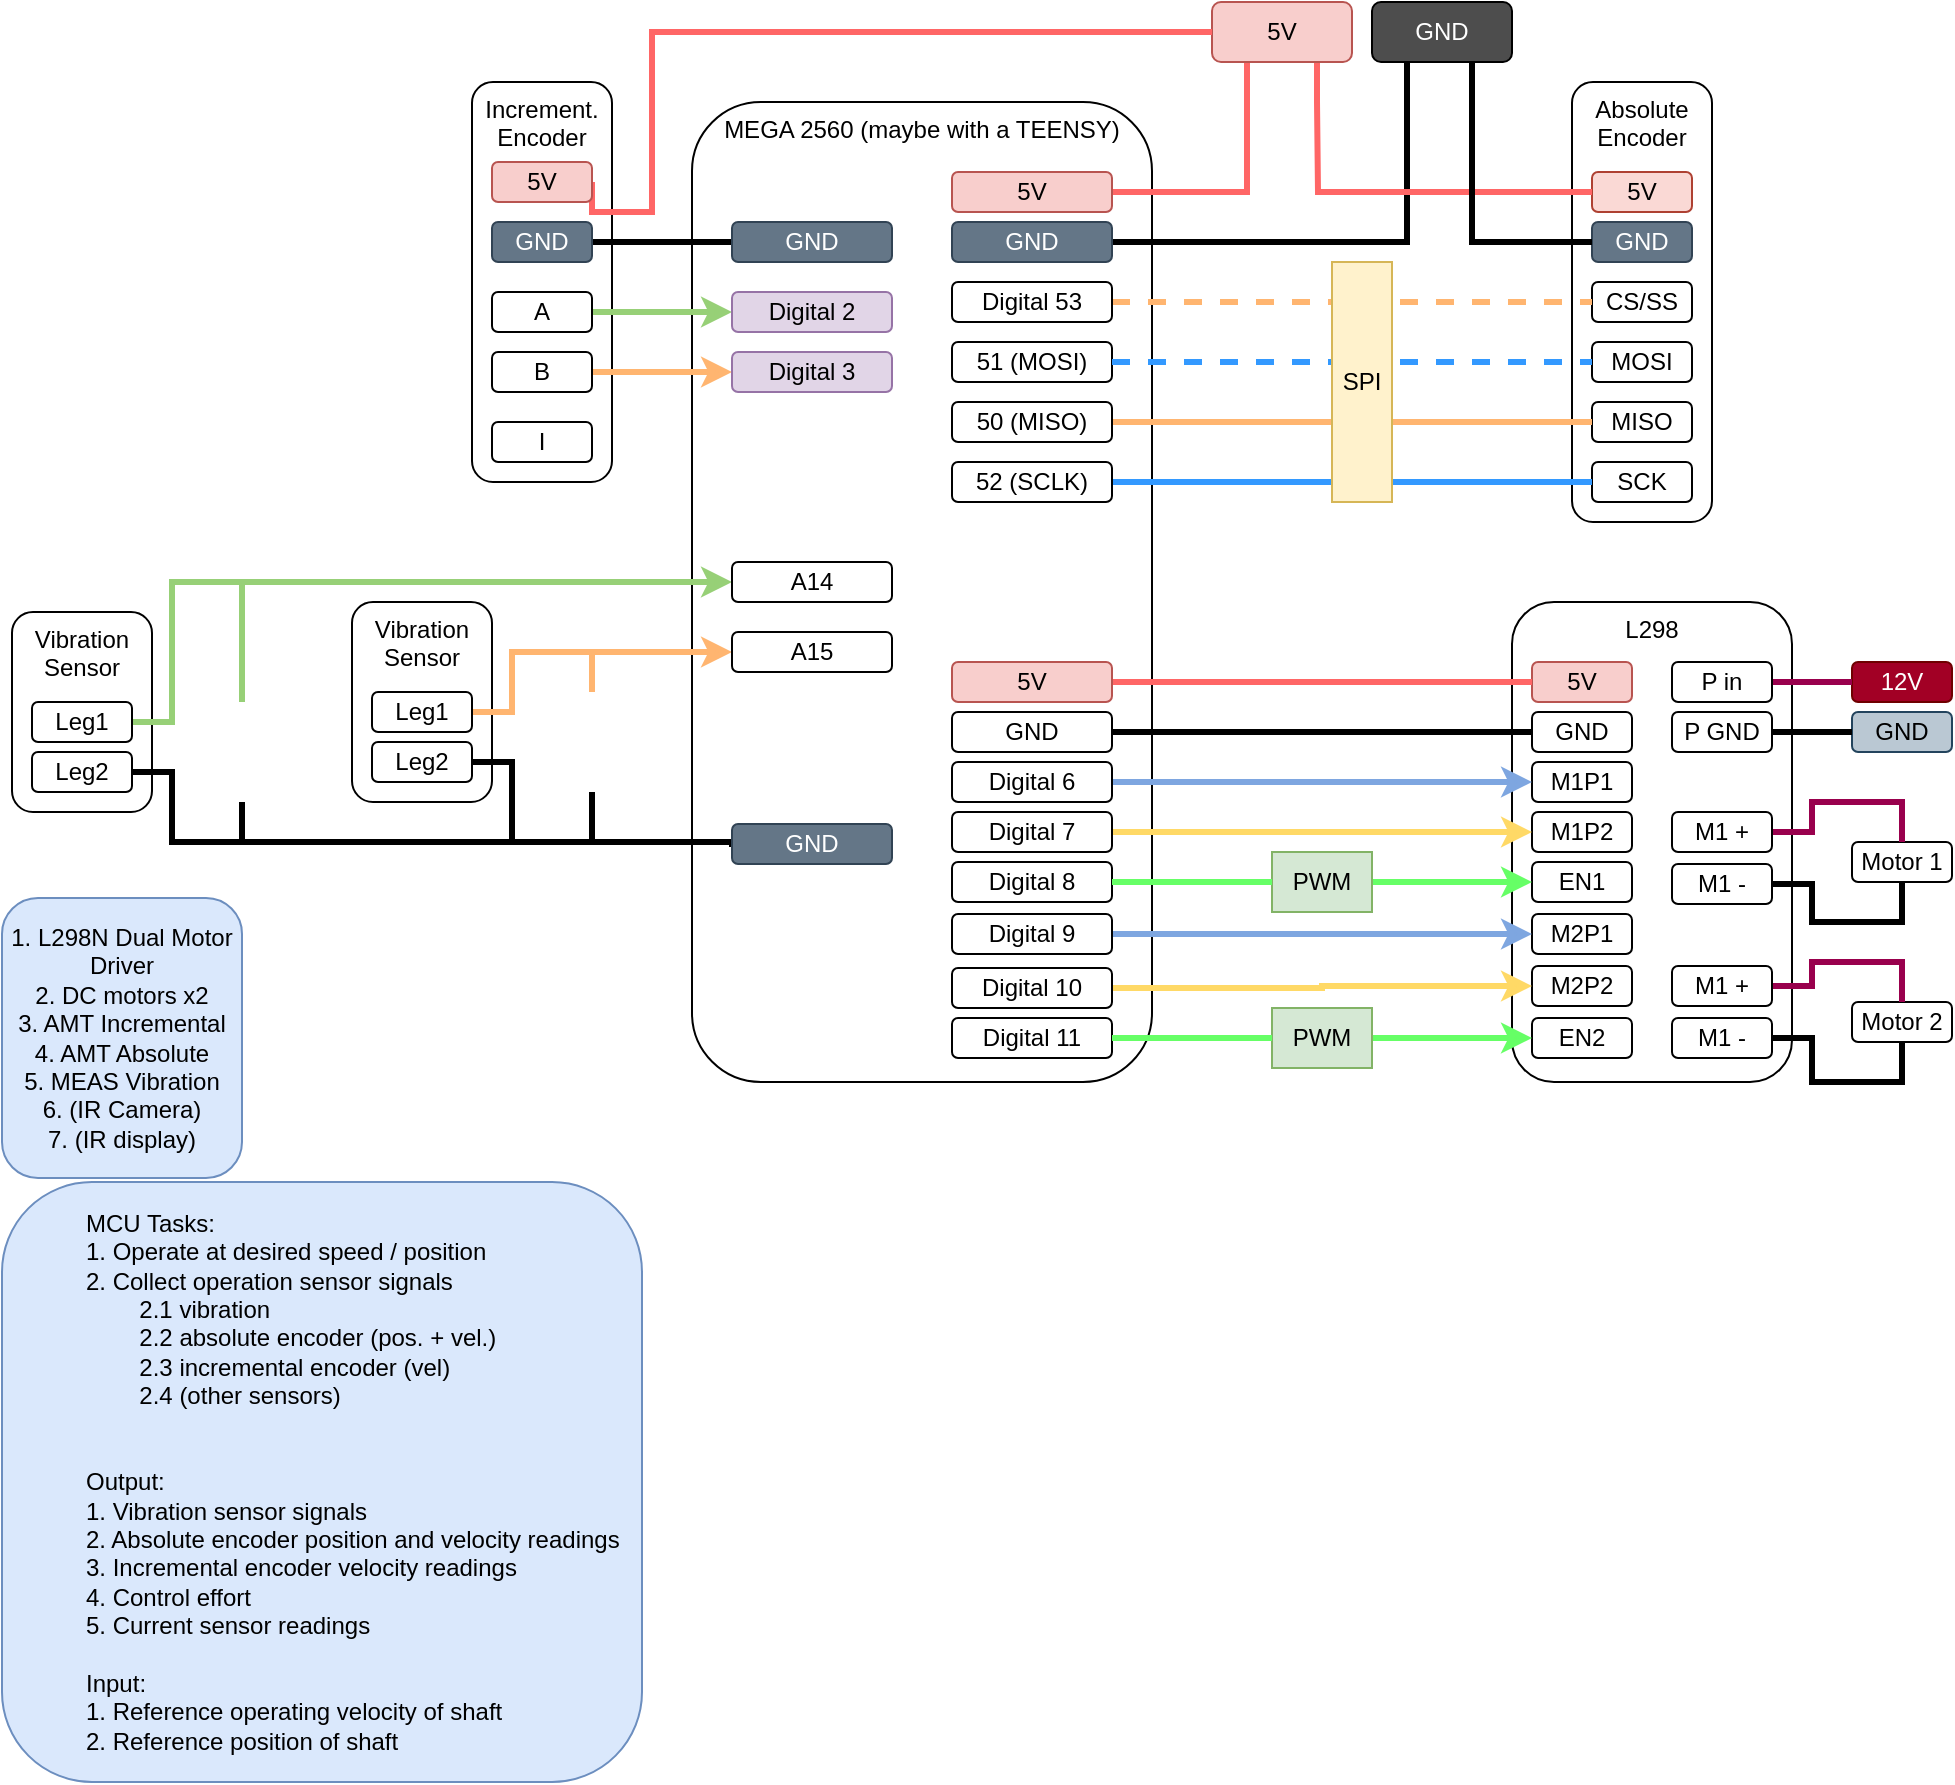 <mxfile version="16.6.4" type="device" pages="4"><diagram id="lxihYD3FAh7fIp1NJssm" name="Plant"><mxGraphModel dx="2372" dy="961" grid="1" gridSize="10" guides="1" tooltips="1" connect="1" arrows="1" fold="1" page="1" pageScale="1" pageWidth="900" pageHeight="1600" math="0" shadow="0"><root><mxCell id="0"/><mxCell id="1" parent="0"/><mxCell id="OGxdmoB0xlZKCrR9ZaLH-2" value="Absolute Encoder" style="rounded=1;whiteSpace=wrap;html=1;verticalAlign=top;" vertex="1" parent="1"><mxGeometry x="670" y="430" width="70" height="220" as="geometry"/></mxCell><mxCell id="OGxdmoB0xlZKCrR9ZaLH-3" value="MISO" style="rounded=1;whiteSpace=wrap;html=1;" vertex="1" parent="1"><mxGeometry x="680" y="590" width="50" height="20" as="geometry"/></mxCell><mxCell id="OGxdmoB0xlZKCrR9ZaLH-4" value="MOSI" style="rounded=1;whiteSpace=wrap;html=1;" vertex="1" parent="1"><mxGeometry x="680" y="560" width="50" height="20" as="geometry"/></mxCell><mxCell id="OGxdmoB0xlZKCrR9ZaLH-5" value="SCK" style="rounded=1;whiteSpace=wrap;html=1;" vertex="1" parent="1"><mxGeometry x="680" y="620" width="50" height="20" as="geometry"/></mxCell><mxCell id="OGxdmoB0xlZKCrR9ZaLH-6" value="5V" style="rounded=1;whiteSpace=wrap;html=1;fillColor=#fad9d5;strokeColor=#ae4132;" vertex="1" parent="1"><mxGeometry x="680" y="475" width="50" height="20" as="geometry"/></mxCell><mxCell id="OGxdmoB0xlZKCrR9ZaLH-7" value="GND" style="rounded=1;whiteSpace=wrap;html=1;fillColor=#647687;fontColor=#ffffff;strokeColor=#314354;" vertex="1" parent="1"><mxGeometry x="680" y="500" width="50" height="20" as="geometry"/></mxCell><mxCell id="OGxdmoB0xlZKCrR9ZaLH-8" value="CS/SS" style="rounded=1;whiteSpace=wrap;html=1;" vertex="1" parent="1"><mxGeometry x="680" y="530" width="50" height="20" as="geometry"/></mxCell><mxCell id="OGxdmoB0xlZKCrR9ZaLH-9" value="MEGA 2560 (maybe with a TEENSY)" style="rounded=1;whiteSpace=wrap;html=1;verticalAlign=top;" vertex="1" parent="1"><mxGeometry x="230" y="440" width="230" height="490" as="geometry"/></mxCell><mxCell id="OGxdmoB0xlZKCrR9ZaLH-18" style="edgeStyle=orthogonalEdgeStyle;rounded=0;orthogonalLoop=1;jettySize=auto;html=1;exitX=1;exitY=0.5;exitDx=0;exitDy=0;entryX=0.25;entryY=1;entryDx=0;entryDy=0;fontColor=#FFFFFF;endArrow=none;endFill=0;strokeColor=#FF6666;strokeWidth=3;" edge="1" parent="1" source="OGxdmoB0xlZKCrR9ZaLH-10" target="OGxdmoB0xlZKCrR9ZaLH-16"><mxGeometry relative="1" as="geometry"/></mxCell><mxCell id="OGxdmoB0xlZKCrR9ZaLH-10" value="5V" style="rounded=1;whiteSpace=wrap;html=1;fillColor=#f8cecc;strokeColor=#b85450;" vertex="1" parent="1"><mxGeometry x="360" y="475" width="80" height="20" as="geometry"/></mxCell><mxCell id="OGxdmoB0xlZKCrR9ZaLH-20" style="edgeStyle=orthogonalEdgeStyle;rounded=0;orthogonalLoop=1;jettySize=auto;html=1;exitX=1;exitY=0.5;exitDx=0;exitDy=0;entryX=0.25;entryY=1;entryDx=0;entryDy=0;fontColor=#FFFFFF;endArrow=none;endFill=0;strokeColor=#000000;strokeWidth=3;" edge="1" parent="1" source="OGxdmoB0xlZKCrR9ZaLH-11" target="OGxdmoB0xlZKCrR9ZaLH-17"><mxGeometry relative="1" as="geometry"/></mxCell><mxCell id="OGxdmoB0xlZKCrR9ZaLH-11" value="GND" style="rounded=1;whiteSpace=wrap;html=1;fillColor=#647687;fontColor=#ffffff;strokeColor=#314354;" vertex="1" parent="1"><mxGeometry x="360" y="500" width="80" height="20" as="geometry"/></mxCell><mxCell id="OGxdmoB0xlZKCrR9ZaLH-22" style="edgeStyle=orthogonalEdgeStyle;rounded=0;orthogonalLoop=1;jettySize=auto;html=1;exitX=1;exitY=0.5;exitDx=0;exitDy=0;fontColor=#FFFFFF;endArrow=none;endFill=0;strokeColor=#FFB570;strokeWidth=3;entryX=0;entryY=0.5;entryDx=0;entryDy=0;dashed=1;" edge="1" parent="1" source="OGxdmoB0xlZKCrR9ZaLH-12" target="OGxdmoB0xlZKCrR9ZaLH-8"><mxGeometry relative="1" as="geometry"><mxPoint x="580" y="539.966" as="targetPoint"/></mxGeometry></mxCell><mxCell id="OGxdmoB0xlZKCrR9ZaLH-12" value="Digital 53" style="rounded=1;whiteSpace=wrap;html=1;" vertex="1" parent="1"><mxGeometry x="360" y="530" width="80" height="20" as="geometry"/></mxCell><mxCell id="OGxdmoB0xlZKCrR9ZaLH-13" value="51 (MOSI)" style="rounded=1;whiteSpace=wrap;html=1;" vertex="1" parent="1"><mxGeometry x="360" y="560" width="80" height="20" as="geometry"/></mxCell><mxCell id="OGxdmoB0xlZKCrR9ZaLH-24" style="edgeStyle=orthogonalEdgeStyle;rounded=0;orthogonalLoop=1;jettySize=auto;html=1;exitX=1;exitY=0.5;exitDx=0;exitDy=0;entryX=0;entryY=0.5;entryDx=0;entryDy=0;fontColor=#FFFFFF;endArrow=none;endFill=0;strokeColor=#FFB570;strokeWidth=3;" edge="1" parent="1" source="OGxdmoB0xlZKCrR9ZaLH-14" target="OGxdmoB0xlZKCrR9ZaLH-3"><mxGeometry relative="1" as="geometry"/></mxCell><mxCell id="OGxdmoB0xlZKCrR9ZaLH-14" value="50 (MISO)" style="rounded=1;whiteSpace=wrap;html=1;" vertex="1" parent="1"><mxGeometry x="360" y="590" width="80" height="20" as="geometry"/></mxCell><mxCell id="OGxdmoB0xlZKCrR9ZaLH-25" style="edgeStyle=orthogonalEdgeStyle;rounded=0;orthogonalLoop=1;jettySize=auto;html=1;exitX=1;exitY=0.5;exitDx=0;exitDy=0;entryX=0;entryY=0.5;entryDx=0;entryDy=0;fontColor=#FFFFFF;endArrow=none;endFill=0;strokeColor=#3399FF;strokeWidth=3;" edge="1" parent="1" source="OGxdmoB0xlZKCrR9ZaLH-15" target="OGxdmoB0xlZKCrR9ZaLH-5"><mxGeometry relative="1" as="geometry"/></mxCell><mxCell id="OGxdmoB0xlZKCrR9ZaLH-15" value="52 (SCLK)" style="rounded=1;whiteSpace=wrap;html=1;" vertex="1" parent="1"><mxGeometry x="360" y="620" width="80" height="20" as="geometry"/></mxCell><mxCell id="OGxdmoB0xlZKCrR9ZaLH-19" style="edgeStyle=orthogonalEdgeStyle;rounded=0;orthogonalLoop=1;jettySize=auto;html=1;exitX=0.75;exitY=1;exitDx=0;exitDy=0;fontColor=#FFFFFF;endArrow=none;endFill=0;strokeColor=#FF6666;strokeWidth=3;entryX=0;entryY=0.5;entryDx=0;entryDy=0;" edge="1" parent="1" source="OGxdmoB0xlZKCrR9ZaLH-16" target="OGxdmoB0xlZKCrR9ZaLH-6"><mxGeometry relative="1" as="geometry"><mxPoint x="650" y="500" as="targetPoint"/><Array as="points"><mxPoint x="543" y="440"/><mxPoint x="543" y="505"/></Array></mxGeometry></mxCell><mxCell id="OGxdmoB0xlZKCrR9ZaLH-16" value="5V" style="rounded=1;whiteSpace=wrap;html=1;fillColor=#f8cecc;strokeColor=#b85450;" vertex="1" parent="1"><mxGeometry x="490" y="390" width="70" height="30" as="geometry"/></mxCell><mxCell id="OGxdmoB0xlZKCrR9ZaLH-21" style="edgeStyle=orthogonalEdgeStyle;rounded=0;orthogonalLoop=1;jettySize=auto;html=1;exitX=1;exitY=0.5;exitDx=0;exitDy=0;fontColor=#FFFFFF;endArrow=none;endFill=0;strokeColor=#000000;strokeWidth=3;entryX=0;entryY=0.5;entryDx=0;entryDy=0;" edge="1" parent="1" source="OGxdmoB0xlZKCrR9ZaLH-17" target="OGxdmoB0xlZKCrR9ZaLH-7"><mxGeometry relative="1" as="geometry"><mxPoint x="660" y="530" as="targetPoint"/><Array as="points"><mxPoint x="620" y="405"/><mxPoint x="620" y="510"/><mxPoint x="680" y="510"/></Array></mxGeometry></mxCell><mxCell id="OGxdmoB0xlZKCrR9ZaLH-17" value="GND" style="rounded=1;whiteSpace=wrap;html=1;fillColor=#4D4D4D;strokeColor=default;fontColor=#FFFFFF;" vertex="1" parent="1"><mxGeometry x="570" y="390" width="70" height="30" as="geometry"/></mxCell><mxCell id="OGxdmoB0xlZKCrR9ZaLH-28" value="Increment.&lt;br&gt;Encoder" style="rounded=1;whiteSpace=wrap;html=1;verticalAlign=top;" vertex="1" parent="1"><mxGeometry x="120" y="430" width="70" height="200" as="geometry"/></mxCell><mxCell id="OGxdmoB0xlZKCrR9ZaLH-35" style="edgeStyle=orthogonalEdgeStyle;rounded=0;orthogonalLoop=1;jettySize=auto;html=1;exitX=1;exitY=0.5;exitDx=0;exitDy=0;entryX=0;entryY=0.5;entryDx=0;entryDy=0;fontColor=#FFFFFF;endArrow=none;endFill=0;strokeColor=#FF6666;strokeWidth=3;" edge="1" parent="1" source="OGxdmoB0xlZKCrR9ZaLH-30" target="OGxdmoB0xlZKCrR9ZaLH-16"><mxGeometry relative="1" as="geometry"><Array as="points"><mxPoint x="210" y="495"/><mxPoint x="210" y="405"/></Array></mxGeometry></mxCell><mxCell id="OGxdmoB0xlZKCrR9ZaLH-30" value="5V" style="rounded=1;whiteSpace=wrap;html=1;fillColor=#f8cecc;strokeColor=#b85450;" vertex="1" parent="1"><mxGeometry x="130" y="470" width="50" height="20" as="geometry"/></mxCell><mxCell id="OGxdmoB0xlZKCrR9ZaLH-36" style="edgeStyle=orthogonalEdgeStyle;rounded=0;orthogonalLoop=1;jettySize=auto;html=1;exitX=1;exitY=0.5;exitDx=0;exitDy=0;fontColor=#FFFFFF;endArrow=none;endFill=0;strokeColor=#000000;strokeWidth=3;entryX=0;entryY=0.5;entryDx=0;entryDy=0;" edge="1" parent="1" source="OGxdmoB0xlZKCrR9ZaLH-31" target="OGxdmoB0xlZKCrR9ZaLH-37"><mxGeometry relative="1" as="geometry"><mxPoint x="210" y="524.793" as="targetPoint"/></mxGeometry></mxCell><mxCell id="OGxdmoB0xlZKCrR9ZaLH-31" value="GND" style="rounded=1;whiteSpace=wrap;html=1;fillColor=#647687;fontColor=#ffffff;strokeColor=#314354;" vertex="1" parent="1"><mxGeometry x="130" y="500" width="50" height="20" as="geometry"/></mxCell><mxCell id="OGxdmoB0xlZKCrR9ZaLH-40" style="edgeStyle=orthogonalEdgeStyle;rounded=0;orthogonalLoop=1;jettySize=auto;html=1;exitX=1;exitY=0.5;exitDx=0;exitDy=0;entryX=0;entryY=0.5;entryDx=0;entryDy=0;fontColor=#FFFFFF;endArrow=classic;endFill=1;strokeColor=#97D077;strokeWidth=3;" edge="1" parent="1" source="OGxdmoB0xlZKCrR9ZaLH-32" target="OGxdmoB0xlZKCrR9ZaLH-38"><mxGeometry relative="1" as="geometry"/></mxCell><mxCell id="OGxdmoB0xlZKCrR9ZaLH-32" value="A" style="rounded=1;whiteSpace=wrap;html=1;" vertex="1" parent="1"><mxGeometry x="130" y="535" width="50" height="20" as="geometry"/></mxCell><mxCell id="OGxdmoB0xlZKCrR9ZaLH-41" style="edgeStyle=orthogonalEdgeStyle;rounded=0;orthogonalLoop=1;jettySize=auto;html=1;exitX=1;exitY=0.5;exitDx=0;exitDy=0;entryX=0;entryY=0.5;entryDx=0;entryDy=0;fontColor=#FFFFFF;endArrow=classic;endFill=1;strokeColor=#FFB570;strokeWidth=3;" edge="1" parent="1" source="OGxdmoB0xlZKCrR9ZaLH-33" target="OGxdmoB0xlZKCrR9ZaLH-39"><mxGeometry relative="1" as="geometry"/></mxCell><mxCell id="OGxdmoB0xlZKCrR9ZaLH-33" value="B" style="rounded=1;whiteSpace=wrap;html=1;" vertex="1" parent="1"><mxGeometry x="130" y="565" width="50" height="20" as="geometry"/></mxCell><mxCell id="OGxdmoB0xlZKCrR9ZaLH-34" value="I" style="rounded=1;whiteSpace=wrap;html=1;" vertex="1" parent="1"><mxGeometry x="130" y="600" width="50" height="20" as="geometry"/></mxCell><mxCell id="OGxdmoB0xlZKCrR9ZaLH-37" value="GND" style="rounded=1;whiteSpace=wrap;html=1;fillColor=#647687;fontColor=#ffffff;strokeColor=#314354;" vertex="1" parent="1"><mxGeometry x="250" y="500" width="80" height="20" as="geometry"/></mxCell><mxCell id="OGxdmoB0xlZKCrR9ZaLH-38" value="Digital 2" style="rounded=1;whiteSpace=wrap;html=1;fillColor=#e1d5e7;strokeColor=#9673a6;" vertex="1" parent="1"><mxGeometry x="250" y="535" width="80" height="20" as="geometry"/></mxCell><mxCell id="OGxdmoB0xlZKCrR9ZaLH-39" value="Digital 3" style="rounded=1;whiteSpace=wrap;html=1;fillColor=#e1d5e7;strokeColor=#9673a6;" vertex="1" parent="1"><mxGeometry x="250" y="565" width="80" height="20" as="geometry"/></mxCell><mxCell id="OGxdmoB0xlZKCrR9ZaLH-52" style="edgeStyle=orthogonalEdgeStyle;rounded=0;orthogonalLoop=1;jettySize=auto;html=1;entryX=1;entryY=0.5;entryDx=0;entryDy=0;fontColor=#FFFFFF;endArrow=none;endFill=0;strokeColor=#000000;strokeWidth=3;" edge="1" parent="1" target="OGxdmoB0xlZKCrR9ZaLH-47"><mxGeometry relative="1" as="geometry"><mxPoint x="260" y="811" as="sourcePoint"/><Array as="points"><mxPoint x="250" y="811"/><mxPoint x="180" y="810"/></Array></mxGeometry></mxCell><mxCell id="OGxdmoB0xlZKCrR9ZaLH-42" value="GND" style="rounded=1;whiteSpace=wrap;html=1;fillColor=#647687;fontColor=#ffffff;strokeColor=#314354;" vertex="1" parent="1"><mxGeometry x="250" y="801" width="80" height="20" as="geometry"/></mxCell><mxCell id="OGxdmoB0xlZKCrR9ZaLH-44" value="Vibration Sensor" style="rounded=1;whiteSpace=wrap;html=1;verticalAlign=top;" vertex="1" parent="1"><mxGeometry x="60" y="690" width="70" height="100" as="geometry"/></mxCell><mxCell id="OGxdmoB0xlZKCrR9ZaLH-48" style="edgeStyle=orthogonalEdgeStyle;rounded=0;orthogonalLoop=1;jettySize=auto;html=1;exitX=1;exitY=0.5;exitDx=0;exitDy=0;entryX=0;entryY=0.5;entryDx=0;entryDy=0;fontColor=#FFFFFF;endArrow=none;endFill=0;strokeColor=#FFB570;strokeWidth=3;" edge="1" parent="1" source="OGxdmoB0xlZKCrR9ZaLH-45" target="OGxdmoB0xlZKCrR9ZaLH-47"><mxGeometry relative="1" as="geometry"/></mxCell><mxCell id="OGxdmoB0xlZKCrR9ZaLH-45" value="Leg1" style="rounded=1;whiteSpace=wrap;html=1;" vertex="1" parent="1"><mxGeometry x="70" y="735" width="50" height="20" as="geometry"/></mxCell><mxCell id="OGxdmoB0xlZKCrR9ZaLH-49" style="edgeStyle=orthogonalEdgeStyle;rounded=0;orthogonalLoop=1;jettySize=auto;html=1;exitX=1;exitY=0.5;exitDx=0;exitDy=0;entryX=1;entryY=0.5;entryDx=0;entryDy=0;fontColor=#FFFFFF;endArrow=none;endFill=0;strokeColor=#000000;strokeWidth=3;" edge="1" parent="1" source="OGxdmoB0xlZKCrR9ZaLH-46" target="OGxdmoB0xlZKCrR9ZaLH-47"><mxGeometry relative="1" as="geometry"><Array as="points"><mxPoint x="140" y="770"/><mxPoint x="140" y="810"/><mxPoint x="180" y="810"/></Array></mxGeometry></mxCell><mxCell id="OGxdmoB0xlZKCrR9ZaLH-46" value="Leg2" style="rounded=1;whiteSpace=wrap;html=1;" vertex="1" parent="1"><mxGeometry x="70" y="760" width="50" height="20" as="geometry"/></mxCell><mxCell id="OGxdmoB0xlZKCrR9ZaLH-47" value="" style="shape=image;verticalLabelPosition=bottom;verticalAlign=top;imageAspect=0;image=https://t4.ftcdn.net/jpg/03/37/27/73/360_F_337277306_bOwr2gmisHGZYFQrnYEYNmx2uVP7nTxE.jpg;fontColor=#FFFFFF;strokeColor=default;fillColor=#4D4D4D;rotation=90;" vertex="1" parent="1"><mxGeometry x="155" y="735" width="50" height="50" as="geometry"/></mxCell><mxCell id="OGxdmoB0xlZKCrR9ZaLH-51" style="edgeStyle=orthogonalEdgeStyle;rounded=0;orthogonalLoop=1;jettySize=auto;html=1;exitX=0;exitY=0.5;exitDx=0;exitDy=0;entryX=0;entryY=0.5;entryDx=0;entryDy=0;fontColor=#FFFFFF;endArrow=none;endFill=0;strokeColor=#FFB570;strokeWidth=3;startArrow=classic;startFill=1;" edge="1" parent="1" source="OGxdmoB0xlZKCrR9ZaLH-50" target="OGxdmoB0xlZKCrR9ZaLH-47"><mxGeometry relative="1" as="geometry"/></mxCell><mxCell id="OGxdmoB0xlZKCrR9ZaLH-50" value="A15" style="rounded=1;whiteSpace=wrap;html=1;" vertex="1" parent="1"><mxGeometry x="250" y="705" width="80" height="20" as="geometry"/></mxCell><mxCell id="OGxdmoB0xlZKCrR9ZaLH-53" value="Vibration Sensor" style="rounded=1;whiteSpace=wrap;html=1;verticalAlign=top;" vertex="1" parent="1"><mxGeometry x="-110" y="695" width="70" height="100" as="geometry"/></mxCell><mxCell id="OGxdmoB0xlZKCrR9ZaLH-58" style="edgeStyle=orthogonalEdgeStyle;rounded=0;orthogonalLoop=1;jettySize=auto;html=1;exitX=1;exitY=0.5;exitDx=0;exitDy=0;entryX=0;entryY=0.5;entryDx=0;entryDy=0;fontColor=#FFFFFF;endArrow=none;endFill=0;strokeColor=#97D077;strokeWidth=3;" edge="1" parent="1" source="OGxdmoB0xlZKCrR9ZaLH-54" target="OGxdmoB0xlZKCrR9ZaLH-57"><mxGeometry relative="1" as="geometry"><Array as="points"><mxPoint x="-30" y="750"/><mxPoint x="-30" y="680"/><mxPoint x="5" y="680"/></Array></mxGeometry></mxCell><mxCell id="OGxdmoB0xlZKCrR9ZaLH-54" value="Leg1" style="rounded=1;whiteSpace=wrap;html=1;" vertex="1" parent="1"><mxGeometry x="-100" y="740" width="50" height="20" as="geometry"/></mxCell><mxCell id="OGxdmoB0xlZKCrR9ZaLH-60" style="edgeStyle=orthogonalEdgeStyle;rounded=0;orthogonalLoop=1;jettySize=auto;html=1;exitX=1;exitY=0.5;exitDx=0;exitDy=0;entryX=1;entryY=0.5;entryDx=0;entryDy=0;fontColor=#FFFFFF;endArrow=none;endFill=0;strokeColor=#000000;strokeWidth=3;" edge="1" parent="1" source="OGxdmoB0xlZKCrR9ZaLH-55" target="OGxdmoB0xlZKCrR9ZaLH-57"><mxGeometry relative="1" as="geometry"><Array as="points"><mxPoint x="-30" y="775"/><mxPoint x="-30" y="810"/><mxPoint x="5" y="810"/></Array></mxGeometry></mxCell><mxCell id="OGxdmoB0xlZKCrR9ZaLH-55" value="Leg2" style="rounded=1;whiteSpace=wrap;html=1;" vertex="1" parent="1"><mxGeometry x="-100" y="765" width="50" height="20" as="geometry"/></mxCell><mxCell id="OGxdmoB0xlZKCrR9ZaLH-59" style="edgeStyle=orthogonalEdgeStyle;rounded=0;orthogonalLoop=1;jettySize=auto;html=1;exitX=0;exitY=0.5;exitDx=0;exitDy=0;fontColor=#FFFFFF;endArrow=none;endFill=0;strokeColor=#97D077;strokeWidth=3;startArrow=classic;startFill=1;" edge="1" parent="1" source="OGxdmoB0xlZKCrR9ZaLH-56" target="OGxdmoB0xlZKCrR9ZaLH-57"><mxGeometry relative="1" as="geometry"><Array as="points"><mxPoint x="250" y="680"/><mxPoint x="5" y="680"/></Array></mxGeometry></mxCell><mxCell id="OGxdmoB0xlZKCrR9ZaLH-56" value="A14" style="rounded=1;whiteSpace=wrap;html=1;" vertex="1" parent="1"><mxGeometry x="250" y="670" width="80" height="20" as="geometry"/></mxCell><mxCell id="OGxdmoB0xlZKCrR9ZaLH-62" style="edgeStyle=orthogonalEdgeStyle;rounded=0;orthogonalLoop=1;jettySize=auto;html=1;exitX=1;exitY=0.5;exitDx=0;exitDy=0;entryX=1;entryY=0.5;entryDx=0;entryDy=0;fontColor=#FFFFFF;endArrow=none;endFill=0;strokeColor=#000000;strokeWidth=3;" edge="1" parent="1" source="OGxdmoB0xlZKCrR9ZaLH-57" target="OGxdmoB0xlZKCrR9ZaLH-47"><mxGeometry relative="1" as="geometry"><Array as="points"><mxPoint x="5" y="810"/><mxPoint x="180" y="810"/></Array></mxGeometry></mxCell><mxCell id="OGxdmoB0xlZKCrR9ZaLH-57" value="" style="shape=image;verticalLabelPosition=bottom;verticalAlign=top;imageAspect=0;image=https://t4.ftcdn.net/jpg/03/37/27/73/360_F_337277306_bOwr2gmisHGZYFQrnYEYNmx2uVP7nTxE.jpg;fontColor=#FFFFFF;strokeColor=default;fillColor=#4D4D4D;rotation=90;" vertex="1" parent="1"><mxGeometry x="-20" y="740" width="50" height="50" as="geometry"/></mxCell><mxCell id="OGxdmoB0xlZKCrR9ZaLH-63" value="L298" style="rounded=1;whiteSpace=wrap;html=1;verticalAlign=top;" vertex="1" parent="1"><mxGeometry x="640" y="690" width="140" height="240" as="geometry"/></mxCell><mxCell id="OGxdmoB0xlZKCrR9ZaLH-64" value="5V" style="rounded=1;whiteSpace=wrap;html=1;fillColor=#f8cecc;strokeColor=#b85450;" vertex="1" parent="1"><mxGeometry x="650" y="720" width="50" height="20" as="geometry"/></mxCell><mxCell id="OGxdmoB0xlZKCrR9ZaLH-65" value="GND" style="rounded=1;whiteSpace=wrap;html=1;" vertex="1" parent="1"><mxGeometry x="650" y="745" width="50" height="20" as="geometry"/></mxCell><mxCell id="OGxdmoB0xlZKCrR9ZaLH-66" value="12V" style="rounded=1;whiteSpace=wrap;html=1;fillColor=#a20025;fontColor=#ffffff;strokeColor=#6F0000;" vertex="1" parent="1"><mxGeometry x="810" y="720" width="50" height="20" as="geometry"/></mxCell><mxCell id="OGxdmoB0xlZKCrR9ZaLH-67" value="GND" style="rounded=1;whiteSpace=wrap;html=1;fillColor=#bac8d3;strokeColor=#23445d;" vertex="1" parent="1"><mxGeometry x="810" y="745" width="50" height="20" as="geometry"/></mxCell><mxCell id="OGxdmoB0xlZKCrR9ZaLH-68" value="M1P1" style="rounded=1;whiteSpace=wrap;html=1;" vertex="1" parent="1"><mxGeometry x="650" y="770" width="50" height="20" as="geometry"/></mxCell><mxCell id="OGxdmoB0xlZKCrR9ZaLH-69" value="M1P2" style="rounded=1;whiteSpace=wrap;html=1;" vertex="1" parent="1"><mxGeometry x="650" y="795" width="50" height="20" as="geometry"/></mxCell><mxCell id="OGxdmoB0xlZKCrR9ZaLH-70" value="EN1" style="rounded=1;whiteSpace=wrap;html=1;" vertex="1" parent="1"><mxGeometry x="650" y="820" width="50" height="20" as="geometry"/></mxCell><mxCell id="OGxdmoB0xlZKCrR9ZaLH-71" value="M2P1" style="rounded=1;whiteSpace=wrap;html=1;" vertex="1" parent="1"><mxGeometry x="650" y="846" width="50" height="20" as="geometry"/></mxCell><mxCell id="OGxdmoB0xlZKCrR9ZaLH-72" value="M2P2" style="rounded=1;whiteSpace=wrap;html=1;" vertex="1" parent="1"><mxGeometry x="650" y="872" width="50" height="20" as="geometry"/></mxCell><mxCell id="OGxdmoB0xlZKCrR9ZaLH-73" value="EN2" style="rounded=1;whiteSpace=wrap;html=1;" vertex="1" parent="1"><mxGeometry x="650" y="898" width="50" height="20" as="geometry"/></mxCell><mxCell id="OGxdmoB0xlZKCrR9ZaLH-78" style="edgeStyle=orthogonalEdgeStyle;rounded=0;orthogonalLoop=1;jettySize=auto;html=1;exitX=1;exitY=0.5;exitDx=0;exitDy=0;entryX=0;entryY=0.5;entryDx=0;entryDy=0;fontColor=#FFFFFF;startArrow=none;startFill=0;endArrow=none;endFill=0;strokeColor=#FF6666;strokeWidth=3;" edge="1" parent="1" source="OGxdmoB0xlZKCrR9ZaLH-76" target="OGxdmoB0xlZKCrR9ZaLH-64"><mxGeometry relative="1" as="geometry"/></mxCell><mxCell id="OGxdmoB0xlZKCrR9ZaLH-76" value="5V" style="rounded=1;whiteSpace=wrap;html=1;fillColor=#f8cecc;strokeColor=#b85450;" vertex="1" parent="1"><mxGeometry x="360" y="720" width="80" height="20" as="geometry"/></mxCell><mxCell id="OGxdmoB0xlZKCrR9ZaLH-79" style="edgeStyle=orthogonalEdgeStyle;rounded=0;orthogonalLoop=1;jettySize=auto;html=1;exitX=1;exitY=0.5;exitDx=0;exitDy=0;entryX=0;entryY=0.5;entryDx=0;entryDy=0;fontColor=#FFFFFF;startArrow=none;startFill=0;endArrow=none;endFill=0;strokeColor=#000000;strokeWidth=3;" edge="1" parent="1" source="OGxdmoB0xlZKCrR9ZaLH-77" target="OGxdmoB0xlZKCrR9ZaLH-65"><mxGeometry relative="1" as="geometry"><Array as="points"><mxPoint x="460" y="755"/><mxPoint x="460" y="755"/></Array></mxGeometry></mxCell><mxCell id="OGxdmoB0xlZKCrR9ZaLH-77" value="GND" style="rounded=1;whiteSpace=wrap;html=1;" vertex="1" parent="1"><mxGeometry x="360" y="745" width="80" height="20" as="geometry"/></mxCell><mxCell id="OGxdmoB0xlZKCrR9ZaLH-83" style="edgeStyle=orthogonalEdgeStyle;rounded=0;orthogonalLoop=1;jettySize=auto;html=1;exitX=1;exitY=0.5;exitDx=0;exitDy=0;fontColor=#FFFFFF;startArrow=none;startFill=0;endArrow=classic;endFill=1;strokeColor=#7EA6E0;strokeWidth=3;" edge="1" parent="1" source="OGxdmoB0xlZKCrR9ZaLH-80" target="OGxdmoB0xlZKCrR9ZaLH-68"><mxGeometry relative="1" as="geometry"/></mxCell><mxCell id="OGxdmoB0xlZKCrR9ZaLH-80" value="Digital 6" style="rounded=1;whiteSpace=wrap;html=1;" vertex="1" parent="1"><mxGeometry x="360" y="770" width="80" height="20" as="geometry"/></mxCell><mxCell id="OGxdmoB0xlZKCrR9ZaLH-84" style="edgeStyle=orthogonalEdgeStyle;rounded=0;orthogonalLoop=1;jettySize=auto;html=1;exitX=1;exitY=0.5;exitDx=0;exitDy=0;entryX=0;entryY=0.5;entryDx=0;entryDy=0;fontColor=#FFFFFF;startArrow=none;startFill=0;endArrow=classic;endFill=1;strokeColor=#FFD966;strokeWidth=3;" edge="1" parent="1" source="OGxdmoB0xlZKCrR9ZaLH-81" target="OGxdmoB0xlZKCrR9ZaLH-69"><mxGeometry relative="1" as="geometry"/></mxCell><mxCell id="OGxdmoB0xlZKCrR9ZaLH-81" value="Digital 7" style="rounded=1;whiteSpace=wrap;html=1;" vertex="1" parent="1"><mxGeometry x="360" y="795" width="80" height="20" as="geometry"/></mxCell><mxCell id="OGxdmoB0xlZKCrR9ZaLH-85" style="edgeStyle=orthogonalEdgeStyle;rounded=0;orthogonalLoop=1;jettySize=auto;html=1;exitX=1;exitY=0.5;exitDx=0;exitDy=0;entryX=0;entryY=0.5;entryDx=0;entryDy=0;fontColor=#FFFFFF;startArrow=none;startFill=0;endArrow=classic;endFill=1;strokeColor=#66FF66;strokeWidth=3;" edge="1" parent="1" source="OGxdmoB0xlZKCrR9ZaLH-115" target="OGxdmoB0xlZKCrR9ZaLH-70"><mxGeometry relative="1" as="geometry"/></mxCell><mxCell id="OGxdmoB0xlZKCrR9ZaLH-82" value="Digital 8" style="rounded=1;whiteSpace=wrap;html=1;" vertex="1" parent="1"><mxGeometry x="360" y="820" width="80" height="20" as="geometry"/></mxCell><mxCell id="OGxdmoB0xlZKCrR9ZaLH-89" style="edgeStyle=orthogonalEdgeStyle;rounded=0;orthogonalLoop=1;jettySize=auto;html=1;exitX=1;exitY=0.5;exitDx=0;exitDy=0;entryX=0;entryY=0.5;entryDx=0;entryDy=0;fontColor=#FFFFFF;startArrow=none;startFill=0;endArrow=classic;endFill=1;strokeColor=#7EA6E0;strokeWidth=3;" edge="1" parent="1" source="OGxdmoB0xlZKCrR9ZaLH-86" target="OGxdmoB0xlZKCrR9ZaLH-71"><mxGeometry relative="1" as="geometry"/></mxCell><mxCell id="OGxdmoB0xlZKCrR9ZaLH-86" value="Digital 9" style="rounded=1;whiteSpace=wrap;html=1;" vertex="1" parent="1"><mxGeometry x="360" y="846" width="80" height="20" as="geometry"/></mxCell><mxCell id="OGxdmoB0xlZKCrR9ZaLH-90" style="edgeStyle=orthogonalEdgeStyle;rounded=0;orthogonalLoop=1;jettySize=auto;html=1;exitX=1;exitY=0.5;exitDx=0;exitDy=0;fontColor=#FFFFFF;startArrow=none;startFill=0;endArrow=classic;endFill=1;strokeColor=#FFD966;strokeWidth=3;" edge="1" parent="1" source="OGxdmoB0xlZKCrR9ZaLH-87" target="OGxdmoB0xlZKCrR9ZaLH-72"><mxGeometry relative="1" as="geometry"/></mxCell><mxCell id="OGxdmoB0xlZKCrR9ZaLH-87" value="Digital 10" style="rounded=1;whiteSpace=wrap;html=1;" vertex="1" parent="1"><mxGeometry x="360" y="873" width="80" height="20" as="geometry"/></mxCell><mxCell id="OGxdmoB0xlZKCrR9ZaLH-91" style="edgeStyle=orthogonalEdgeStyle;rounded=0;orthogonalLoop=1;jettySize=auto;html=1;exitX=1;exitY=0.5;exitDx=0;exitDy=0;entryX=0;entryY=0.5;entryDx=0;entryDy=0;fontColor=#FFFFFF;startArrow=none;startFill=0;endArrow=classic;endFill=1;strokeColor=#66FF66;strokeWidth=3;" edge="1" parent="1" source="OGxdmoB0xlZKCrR9ZaLH-117" target="OGxdmoB0xlZKCrR9ZaLH-73"><mxGeometry relative="1" as="geometry"/></mxCell><mxCell id="OGxdmoB0xlZKCrR9ZaLH-88" value="Digital 11" style="rounded=1;whiteSpace=wrap;html=1;" vertex="1" parent="1"><mxGeometry x="360" y="898" width="80" height="20" as="geometry"/></mxCell><mxCell id="OGxdmoB0xlZKCrR9ZaLH-94" style="edgeStyle=orthogonalEdgeStyle;rounded=0;orthogonalLoop=1;jettySize=auto;html=1;exitX=1;exitY=0.5;exitDx=0;exitDy=0;fontColor=#FFFFFF;startArrow=none;startFill=0;endArrow=none;endFill=0;strokeColor=#99004D;strokeWidth=3;" edge="1" parent="1" source="OGxdmoB0xlZKCrR9ZaLH-92" target="OGxdmoB0xlZKCrR9ZaLH-66"><mxGeometry relative="1" as="geometry"/></mxCell><mxCell id="OGxdmoB0xlZKCrR9ZaLH-92" value="P in" style="rounded=1;whiteSpace=wrap;html=1;" vertex="1" parent="1"><mxGeometry x="720" y="720" width="50" height="20" as="geometry"/></mxCell><mxCell id="OGxdmoB0xlZKCrR9ZaLH-95" style="edgeStyle=orthogonalEdgeStyle;rounded=0;orthogonalLoop=1;jettySize=auto;html=1;exitX=1;exitY=0.5;exitDx=0;exitDy=0;entryX=0;entryY=0.5;entryDx=0;entryDy=0;fontColor=#FFFFFF;startArrow=none;startFill=0;endArrow=none;endFill=0;strokeColor=#000000;strokeWidth=3;" edge="1" parent="1" source="OGxdmoB0xlZKCrR9ZaLH-93" target="OGxdmoB0xlZKCrR9ZaLH-67"><mxGeometry relative="1" as="geometry"/></mxCell><mxCell id="OGxdmoB0xlZKCrR9ZaLH-93" value="P GND" style="rounded=1;whiteSpace=wrap;html=1;" vertex="1" parent="1"><mxGeometry x="720" y="745" width="50" height="20" as="geometry"/></mxCell><mxCell id="OGxdmoB0xlZKCrR9ZaLH-96" value="Motor 1" style="rounded=1;whiteSpace=wrap;html=1;" vertex="1" parent="1"><mxGeometry x="810" y="810" width="50" height="20" as="geometry"/></mxCell><mxCell id="OGxdmoB0xlZKCrR9ZaLH-97" value="Motor 2" style="rounded=1;whiteSpace=wrap;html=1;" vertex="1" parent="1"><mxGeometry x="810" y="890" width="50" height="20" as="geometry"/></mxCell><mxCell id="OGxdmoB0xlZKCrR9ZaLH-100" style="edgeStyle=orthogonalEdgeStyle;rounded=0;orthogonalLoop=1;jettySize=auto;html=1;exitX=1;exitY=0.5;exitDx=0;exitDy=0;entryX=0.5;entryY=0;entryDx=0;entryDy=0;fontColor=#FFFFFF;startArrow=none;startFill=0;endArrow=none;endFill=0;strokeColor=#99004D;strokeWidth=3;" edge="1" parent="1" source="OGxdmoB0xlZKCrR9ZaLH-98" target="OGxdmoB0xlZKCrR9ZaLH-96"><mxGeometry relative="1" as="geometry"/></mxCell><mxCell id="OGxdmoB0xlZKCrR9ZaLH-98" value="M1 +" style="rounded=1;whiteSpace=wrap;html=1;" vertex="1" parent="1"><mxGeometry x="720" y="795" width="50" height="20" as="geometry"/></mxCell><mxCell id="OGxdmoB0xlZKCrR9ZaLH-101" style="edgeStyle=orthogonalEdgeStyle;rounded=0;orthogonalLoop=1;jettySize=auto;html=1;exitX=1;exitY=0.5;exitDx=0;exitDy=0;entryX=0.5;entryY=1;entryDx=0;entryDy=0;fontColor=#FFFFFF;startArrow=none;startFill=0;endArrow=none;endFill=0;strokeColor=#000000;strokeWidth=3;" edge="1" parent="1" source="OGxdmoB0xlZKCrR9ZaLH-99" target="OGxdmoB0xlZKCrR9ZaLH-96"><mxGeometry relative="1" as="geometry"/></mxCell><mxCell id="OGxdmoB0xlZKCrR9ZaLH-99" value="M1 -" style="rounded=1;whiteSpace=wrap;html=1;" vertex="1" parent="1"><mxGeometry x="720" y="821" width="50" height="20" as="geometry"/></mxCell><mxCell id="OGxdmoB0xlZKCrR9ZaLH-104" style="edgeStyle=orthogonalEdgeStyle;rounded=0;orthogonalLoop=1;jettySize=auto;html=1;exitX=1;exitY=0.5;exitDx=0;exitDy=0;entryX=0.5;entryY=0;entryDx=0;entryDy=0;fontColor=#FFFFFF;startArrow=none;startFill=0;endArrow=none;endFill=0;strokeColor=#99004D;strokeWidth=3;" edge="1" parent="1" source="OGxdmoB0xlZKCrR9ZaLH-102" target="OGxdmoB0xlZKCrR9ZaLH-97"><mxGeometry relative="1" as="geometry"/></mxCell><mxCell id="OGxdmoB0xlZKCrR9ZaLH-102" value="M1 +" style="rounded=1;whiteSpace=wrap;html=1;" vertex="1" parent="1"><mxGeometry x="720" y="872" width="50" height="20" as="geometry"/></mxCell><mxCell id="OGxdmoB0xlZKCrR9ZaLH-105" style="edgeStyle=orthogonalEdgeStyle;rounded=0;orthogonalLoop=1;jettySize=auto;html=1;exitX=1;exitY=0.5;exitDx=0;exitDy=0;entryX=0.5;entryY=1;entryDx=0;entryDy=0;fontColor=#FFFFFF;startArrow=none;startFill=0;endArrow=none;endFill=0;strokeColor=#000000;strokeWidth=3;" edge="1" parent="1" source="OGxdmoB0xlZKCrR9ZaLH-103" target="OGxdmoB0xlZKCrR9ZaLH-97"><mxGeometry relative="1" as="geometry"/></mxCell><mxCell id="OGxdmoB0xlZKCrR9ZaLH-103" value="M1 -" style="rounded=1;whiteSpace=wrap;html=1;" vertex="1" parent="1"><mxGeometry x="720" y="898" width="50" height="20" as="geometry"/></mxCell><mxCell id="OGxdmoB0xlZKCrR9ZaLH-107" value="" style="edgeStyle=orthogonalEdgeStyle;rounded=0;orthogonalLoop=1;jettySize=auto;html=1;exitX=1;exitY=0.5;exitDx=0;exitDy=0;entryX=0;entryY=0.5;entryDx=0;entryDy=0;fontColor=#FFFFFF;endArrow=none;endFill=0;strokeColor=#3399FF;strokeWidth=3;dashed=1;" edge="1" parent="1" source="OGxdmoB0xlZKCrR9ZaLH-13" target="OGxdmoB0xlZKCrR9ZaLH-4"><mxGeometry relative="1" as="geometry"><mxPoint x="440" y="570" as="sourcePoint"/><mxPoint x="680" y="570" as="targetPoint"/></mxGeometry></mxCell><mxCell id="OGxdmoB0xlZKCrR9ZaLH-106" value="SPI" style="rounded=0;whiteSpace=wrap;html=1;fillColor=#fff2cc;strokeColor=#d6b656;" vertex="1" parent="1"><mxGeometry x="550" y="520" width="30" height="120" as="geometry"/></mxCell><mxCell id="OGxdmoB0xlZKCrR9ZaLH-114" value="1. L298N Dual Motor Driver&lt;br&gt;2. DC motors x2&lt;br&gt;3. AMT Incremental&lt;br&gt;4. AMT Absolute&lt;br&gt;5. MEAS Vibration&lt;br&gt;6. (IR Camera)&lt;br&gt;7. (IR display)" style="rounded=1;whiteSpace=wrap;html=1;strokeColor=#6c8ebf;fillColor=#dae8fc;" vertex="1" parent="1"><mxGeometry x="-115" y="838" width="120" height="140" as="geometry"/></mxCell><mxCell id="OGxdmoB0xlZKCrR9ZaLH-115" value="PWM" style="rounded=0;whiteSpace=wrap;html=1;fillColor=#d5e8d4;strokeColor=#82b366;" vertex="1" parent="1"><mxGeometry x="520" y="815" width="50" height="30" as="geometry"/></mxCell><mxCell id="OGxdmoB0xlZKCrR9ZaLH-116" value="" style="edgeStyle=orthogonalEdgeStyle;rounded=0;orthogonalLoop=1;jettySize=auto;html=1;exitX=1;exitY=0.5;exitDx=0;exitDy=0;entryX=0;entryY=0.5;entryDx=0;entryDy=0;fontColor=#FFFFFF;startArrow=none;startFill=0;endArrow=none;endFill=1;strokeColor=#66FF66;strokeWidth=3;" edge="1" parent="1" source="OGxdmoB0xlZKCrR9ZaLH-82" target="OGxdmoB0xlZKCrR9ZaLH-115"><mxGeometry relative="1" as="geometry"><mxPoint x="440" y="830" as="sourcePoint"/><mxPoint x="650" y="830" as="targetPoint"/></mxGeometry></mxCell><mxCell id="OGxdmoB0xlZKCrR9ZaLH-117" value="PWM" style="rounded=0;whiteSpace=wrap;html=1;fillColor=#d5e8d4;strokeColor=#82b366;" vertex="1" parent="1"><mxGeometry x="520" y="893" width="50" height="30" as="geometry"/></mxCell><mxCell id="OGxdmoB0xlZKCrR9ZaLH-118" value="" style="edgeStyle=orthogonalEdgeStyle;rounded=0;orthogonalLoop=1;jettySize=auto;html=1;exitX=1;exitY=0.5;exitDx=0;exitDy=0;entryX=0;entryY=0.5;entryDx=0;entryDy=0;fontColor=#FFFFFF;startArrow=none;startFill=0;endArrow=none;endFill=1;strokeColor=#66FF66;strokeWidth=3;" edge="1" parent="1" source="OGxdmoB0xlZKCrR9ZaLH-88" target="OGxdmoB0xlZKCrR9ZaLH-117"><mxGeometry relative="1" as="geometry"><mxPoint x="440" y="908.0" as="sourcePoint"/><mxPoint x="650" y="908.0" as="targetPoint"/></mxGeometry></mxCell><mxCell id="-1eLUVWM66pQFv204W0q-1" value="&lt;blockquote style=&quot;margin: 0 0 0 40px ; border: none ; padding: 0px&quot;&gt;MCU Tasks:&lt;br&gt;1. Operate at desired speed / position&lt;br&gt;2. Collect operation sensor signals&lt;br&gt;&lt;span style=&quot;white-space: pre&quot;&gt;&#9;&lt;/span&gt;2.1 vibration&lt;br&gt;&lt;span style=&quot;white-space: pre&quot;&gt;&#9;&lt;/span&gt;2.2 absolute encoder (pos. + vel.)&lt;br&gt;&lt;span style=&quot;white-space: pre&quot;&gt;&#9;&lt;/span&gt;2.3 incremental encoder (vel)&lt;br&gt;&lt;span style=&quot;white-space: pre&quot;&gt;&#9;&lt;/span&gt;2.4 (other sensors)&lt;/blockquote&gt;&lt;br&gt;&lt;blockquote style=&quot;margin: 0 0 0 40px ; border: none ; padding: 0px&quot;&gt;&lt;br&gt;Output:&lt;br&gt; 1. Vibration sensor signals&lt;br&gt;2. Absolute encoder position and velocity readings&lt;br&gt;3. Incremental encoder velocity readings&lt;br&gt;4. Control effort&lt;br&gt;5. Current sensor readings&lt;/blockquote&gt;&lt;br&gt;&lt;blockquote style=&quot;margin: 0 0 0 40px ; border: none ; padding: 0px&quot;&gt;Input:&lt;br&gt;1. Reference operating velocity of shaft&lt;/blockquote&gt;&lt;blockquote style=&quot;margin: 0 0 0 40px ; border: none ; padding: 0px&quot;&gt;2. Reference position of shaft&lt;/blockquote&gt;" style="rounded=1;whiteSpace=wrap;html=1;strokeColor=#6c8ebf;fillColor=#dae8fc;align=left;" vertex="1" parent="1"><mxGeometry x="-115" y="980" width="320" height="300" as="geometry"/></mxCell></root></mxGraphModel></diagram><diagram id="LeWebxAkeAyC-yIdYstL" name="Anomaly Injection"><mxGraphModel dx="1472" dy="961" grid="1" gridSize="10" guides="1" tooltips="1" connect="1" arrows="1" fold="1" page="1" pageScale="1" pageWidth="900" pageHeight="1600" math="0" shadow="0"><root><mxCell id="ZN7P8RrayIw_1Cn6UaPH-0"/><mxCell id="ZN7P8RrayIw_1Cn6UaPH-1" parent="ZN7P8RrayIw_1Cn6UaPH-0"/><mxCell id="Ppt4DvMAgqvOqBjM0gfi-0" value="LAC" style="rounded=1;whiteSpace=wrap;html=1;verticalAlign=top;" vertex="1" parent="ZN7P8RrayIw_1Cn6UaPH-1"><mxGeometry x="720" y="303" width="70" height="197" as="geometry"/></mxCell><mxCell id="MTtl1frOnYB3bAggD1mN-0" value="MEGA 2560 (maybe with a TEENSY)" style="rounded=1;whiteSpace=wrap;html=1;verticalAlign=top;" vertex="1" parent="ZN7P8RrayIw_1Cn6UaPH-1"><mxGeometry x="400" y="271" width="230" height="629" as="geometry"/></mxCell><mxCell id="ezpGi1_WFivdI1UNWa-_-0" value="DMT" style="rounded=1;whiteSpace=wrap;html=1;verticalAlign=top;" vertex="1" parent="ZN7P8RrayIw_1Cn6UaPH-1"><mxGeometry x="210" y="350" width="70" height="350" as="geometry"/></mxCell><mxCell id="3eQQzpFyw7DSXLM5W5fM-7" style="edgeStyle=orthogonalEdgeStyle;rounded=0;orthogonalLoop=1;jettySize=auto;html=1;exitX=1;exitY=0.5;exitDx=0;exitDy=0;fontColor=#FFFFFF;startArrow=none;startFill=0;endArrow=none;endFill=0;strokeColor=#000000;strokeWidth=3;" edge="1" parent="ZN7P8RrayIw_1Cn6UaPH-1" source="ezpGi1_WFivdI1UNWa-_-1" target="3eQQzpFyw7DSXLM5W5fM-3"><mxGeometry relative="1" as="geometry"/></mxCell><mxCell id="ezpGi1_WFivdI1UNWa-_-1" value="ENA+" style="rounded=1;whiteSpace=wrap;html=1;fillColor=#647687;fontColor=#ffffff;strokeColor=#314354;" vertex="1" parent="ZN7P8RrayIw_1Cn6UaPH-1"><mxGeometry x="220" y="380" width="50" height="20" as="geometry"/></mxCell><mxCell id="3eQQzpFyw7DSXLM5W5fM-6" style="edgeStyle=orthogonalEdgeStyle;rounded=0;orthogonalLoop=1;jettySize=auto;html=1;exitX=1;exitY=0.5;exitDx=0;exitDy=0;fontColor=#FFFFFF;startArrow=none;startFill=0;endArrow=none;endFill=0;strokeColor=#000000;strokeWidth=3;" edge="1" parent="ZN7P8RrayIw_1Cn6UaPH-1" source="ezpGi1_WFivdI1UNWa-_-2" target="3eQQzpFyw7DSXLM5W5fM-3"><mxGeometry relative="1" as="geometry"/></mxCell><mxCell id="ezpGi1_WFivdI1UNWa-_-2" value="ENA-" style="rounded=1;whiteSpace=wrap;html=1;fillColor=#647687;fontColor=#ffffff;strokeColor=#314354;" vertex="1" parent="ZN7P8RrayIw_1Cn6UaPH-1"><mxGeometry x="220" y="405" width="50" height="20" as="geometry"/></mxCell><mxCell id="3eQQzpFyw7DSXLM5W5fM-1" style="edgeStyle=orthogonalEdgeStyle;rounded=0;orthogonalLoop=1;jettySize=auto;html=1;exitX=1;exitY=0.5;exitDx=0;exitDy=0;entryX=0;entryY=0.5;entryDx=0;entryDy=0;fontColor=#000000;startArrow=classic;startFill=1;endArrow=none;endFill=0;strokeColor=#3399FF;strokeWidth=3;" edge="1" parent="ZN7P8RrayIw_1Cn6UaPH-1" source="ezpGi1_WFivdI1UNWa-_-3" target="MTtl1frOnYB3bAggD1mN-17"><mxGeometry relative="1" as="geometry"/></mxCell><mxCell id="ezpGi1_WFivdI1UNWa-_-3" value="PUL+" style="rounded=1;whiteSpace=wrap;html=1;" vertex="1" parent="ZN7P8RrayIw_1Cn6UaPH-1"><mxGeometry x="220" y="430" width="50" height="20" as="geometry"/></mxCell><mxCell id="3eQQzpFyw7DSXLM5W5fM-9" style="edgeStyle=orthogonalEdgeStyle;rounded=0;orthogonalLoop=1;jettySize=auto;html=1;exitX=1;exitY=0.5;exitDx=0;exitDy=0;fontColor=#FFFFFF;startArrow=none;startFill=0;endArrow=none;endFill=0;strokeColor=#000000;strokeWidth=3;" edge="1" parent="ZN7P8RrayIw_1Cn6UaPH-1" source="ezpGi1_WFivdI1UNWa-_-4" target="3eQQzpFyw7DSXLM5W5fM-3"><mxGeometry relative="1" as="geometry"/></mxCell><mxCell id="ezpGi1_WFivdI1UNWa-_-4" value="PUL-" style="rounded=1;whiteSpace=wrap;html=1;fillColor=#647687;fontColor=#ffffff;strokeColor=#314354;" vertex="1" parent="ZN7P8RrayIw_1Cn6UaPH-1"><mxGeometry x="220" y="455" width="50" height="20" as="geometry"/></mxCell><mxCell id="3eQQzpFyw7DSXLM5W5fM-2" style="edgeStyle=orthogonalEdgeStyle;rounded=0;orthogonalLoop=1;jettySize=auto;html=1;exitX=1;exitY=0.5;exitDx=0;exitDy=0;entryX=0;entryY=0.5;entryDx=0;entryDy=0;fontColor=#000000;startArrow=classic;startFill=1;endArrow=none;endFill=0;strokeColor=#FFD966;strokeWidth=3;" edge="1" parent="ZN7P8RrayIw_1Cn6UaPH-1" source="ezpGi1_WFivdI1UNWa-_-5" target="MTtl1frOnYB3bAggD1mN-18"><mxGeometry relative="1" as="geometry"/></mxCell><mxCell id="ezpGi1_WFivdI1UNWa-_-5" value="DIR+" style="rounded=1;whiteSpace=wrap;html=1;" vertex="1" parent="ZN7P8RrayIw_1Cn6UaPH-1"><mxGeometry x="220" y="480" width="50" height="20" as="geometry"/></mxCell><mxCell id="3eQQzpFyw7DSXLM5W5fM-11" style="edgeStyle=orthogonalEdgeStyle;rounded=0;orthogonalLoop=1;jettySize=auto;html=1;exitX=1;exitY=0.5;exitDx=0;exitDy=0;entryX=0;entryY=0.5;entryDx=0;entryDy=0;fontColor=#FFFFFF;startArrow=none;startFill=0;endArrow=none;endFill=0;strokeColor=#000000;strokeWidth=3;" edge="1" parent="ZN7P8RrayIw_1Cn6UaPH-1" source="ezpGi1_WFivdI1UNWa-_-6" target="3eQQzpFyw7DSXLM5W5fM-4"><mxGeometry relative="1" as="geometry"/></mxCell><mxCell id="ezpGi1_WFivdI1UNWa-_-6" value="DIR-" style="rounded=1;whiteSpace=wrap;html=1;fillColor=#647687;fontColor=#ffffff;strokeColor=#314354;" vertex="1" parent="ZN7P8RrayIw_1Cn6UaPH-1"><mxGeometry x="220" y="506" width="50" height="20" as="geometry"/></mxCell><mxCell id="3eQQzpFyw7DSXLM5W5fM-13" style="edgeStyle=orthogonalEdgeStyle;rounded=0;orthogonalLoop=1;jettySize=auto;html=1;exitX=0;exitY=0.5;exitDx=0;exitDy=0;fontColor=#FFFFFF;startArrow=none;startFill=0;endArrow=none;endFill=0;strokeColor=#000000;strokeWidth=3;" edge="1" parent="ZN7P8RrayIw_1Cn6UaPH-1" source="ezpGi1_WFivdI1UNWa-_-7" target="3eQQzpFyw7DSXLM5W5fM-12"><mxGeometry relative="1" as="geometry"/></mxCell><mxCell id="ezpGi1_WFivdI1UNWa-_-7" value="A+" style="rounded=1;whiteSpace=wrap;html=1;" vertex="1" parent="ZN7P8RrayIw_1Cn6UaPH-1"><mxGeometry x="220" y="532" width="50" height="20" as="geometry"/></mxCell><mxCell id="3eQQzpFyw7DSXLM5W5fM-14" style="edgeStyle=orthogonalEdgeStyle;rounded=0;orthogonalLoop=1;jettySize=auto;html=1;exitX=0;exitY=0.5;exitDx=0;exitDy=0;entryX=0.75;entryY=0;entryDx=0;entryDy=0;fontColor=#FFFFFF;startArrow=none;startFill=0;endArrow=none;endFill=0;strokeColor=#97D077;strokeWidth=3;" edge="1" parent="ZN7P8RrayIw_1Cn6UaPH-1" source="ezpGi1_WFivdI1UNWa-_-8" target="3eQQzpFyw7DSXLM5W5fM-12"><mxGeometry relative="1" as="geometry"/></mxCell><mxCell id="ezpGi1_WFivdI1UNWa-_-8" value="A-" style="rounded=1;whiteSpace=wrap;html=1;" vertex="1" parent="ZN7P8RrayIw_1Cn6UaPH-1"><mxGeometry x="220" y="558" width="50" height="20" as="geometry"/></mxCell><mxCell id="3eQQzpFyw7DSXLM5W5fM-15" style="edgeStyle=orthogonalEdgeStyle;rounded=0;orthogonalLoop=1;jettySize=auto;html=1;exitX=0;exitY=0.5;exitDx=0;exitDy=0;entryX=0.75;entryY=1;entryDx=0;entryDy=0;fontColor=#FFFFFF;startArrow=none;startFill=0;endArrow=none;endFill=0;strokeColor=#FF6666;strokeWidth=3;" edge="1" parent="ZN7P8RrayIw_1Cn6UaPH-1" source="ezpGi1_WFivdI1UNWa-_-13" target="3eQQzpFyw7DSXLM5W5fM-12"><mxGeometry relative="1" as="geometry"><Array as="points"><mxPoint x="185" y="596"/><mxPoint x="185" y="610"/><mxPoint x="135" y="610"/></Array></mxGeometry></mxCell><mxCell id="ezpGi1_WFivdI1UNWa-_-13" value="B+" style="rounded=1;whiteSpace=wrap;html=1;" vertex="1" parent="ZN7P8RrayIw_1Cn6UaPH-1"><mxGeometry x="220" y="586" width="50" height="20" as="geometry"/></mxCell><mxCell id="3eQQzpFyw7DSXLM5W5fM-16" style="edgeStyle=orthogonalEdgeStyle;rounded=0;orthogonalLoop=1;jettySize=auto;html=1;exitX=0;exitY=0.5;exitDx=0;exitDy=0;fontColor=#FFFFFF;startArrow=none;startFill=0;endArrow=none;endFill=0;strokeColor=#3399FF;strokeWidth=3;" edge="1" parent="ZN7P8RrayIw_1Cn6UaPH-1" source="ezpGi1_WFivdI1UNWa-_-14" target="3eQQzpFyw7DSXLM5W5fM-12"><mxGeometry relative="1" as="geometry"/></mxCell><mxCell id="ezpGi1_WFivdI1UNWa-_-14" value="B-" style="rounded=1;whiteSpace=wrap;html=1;" vertex="1" parent="ZN7P8RrayIw_1Cn6UaPH-1"><mxGeometry x="220" y="613" width="50" height="20" as="geometry"/></mxCell><mxCell id="os9jX6twqWOlJCrK1aSN-0" value="24V" style="rounded=1;whiteSpace=wrap;html=1;" vertex="1" parent="ZN7P8RrayIw_1Cn6UaPH-1"><mxGeometry x="310" y="640" width="50" height="20" as="geometry"/></mxCell><mxCell id="os9jX6twqWOlJCrK1aSN-1" value="GND" style="rounded=1;whiteSpace=wrap;html=1;fillColor=#bac8d3;strokeColor=#23445d;" vertex="1" parent="ZN7P8RrayIw_1Cn6UaPH-1"><mxGeometry x="310" y="665" width="50" height="20" as="geometry"/></mxCell><mxCell id="os9jX6twqWOlJCrK1aSN-2" style="edgeStyle=orthogonalEdgeStyle;rounded=0;orthogonalLoop=1;jettySize=auto;html=1;exitX=1;exitY=0.5;exitDx=0;exitDy=0;fontColor=#FFFFFF;startArrow=none;startFill=0;endArrow=none;endFill=0;strokeColor=#99004D;strokeWidth=3;" edge="1" parent="ZN7P8RrayIw_1Cn6UaPH-1" source="os9jX6twqWOlJCrK1aSN-3" target="os9jX6twqWOlJCrK1aSN-0"><mxGeometry relative="1" as="geometry"/></mxCell><mxCell id="os9jX6twqWOlJCrK1aSN-3" value="P in" style="rounded=1;whiteSpace=wrap;html=1;fillColor=#a20025;fontColor=#ffffff;strokeColor=#6F0000;" vertex="1" parent="ZN7P8RrayIw_1Cn6UaPH-1"><mxGeometry x="220" y="640" width="50" height="20" as="geometry"/></mxCell><mxCell id="os9jX6twqWOlJCrK1aSN-4" style="edgeStyle=orthogonalEdgeStyle;rounded=0;orthogonalLoop=1;jettySize=auto;html=1;exitX=1;exitY=0.5;exitDx=0;exitDy=0;entryX=0;entryY=0.5;entryDx=0;entryDy=0;fontColor=#FFFFFF;startArrow=none;startFill=0;endArrow=none;endFill=0;strokeColor=#000000;strokeWidth=3;" edge="1" parent="ZN7P8RrayIw_1Cn6UaPH-1" source="os9jX6twqWOlJCrK1aSN-5" target="os9jX6twqWOlJCrK1aSN-1"><mxGeometry relative="1" as="geometry"/></mxCell><mxCell id="os9jX6twqWOlJCrK1aSN-5" value="P GND" style="rounded=1;whiteSpace=wrap;html=1;fillColor=#bac8d3;strokeColor=#23445d;" vertex="1" parent="ZN7P8RrayIw_1Cn6UaPH-1"><mxGeometry x="220" y="665" width="50" height="20" as="geometry"/></mxCell><mxCell id="MTtl1frOnYB3bAggD1mN-1" value="5V" style="rounded=1;whiteSpace=wrap;html=1;fillColor=#fad9d5;strokeColor=#ae4132;" vertex="1" parent="ZN7P8RrayIw_1Cn6UaPH-1"><mxGeometry x="530" y="306" width="80" height="20" as="geometry"/></mxCell><mxCell id="9RmuCC3W6fw6Esuvf8XC-2" style="edgeStyle=orthogonalEdgeStyle;rounded=0;orthogonalLoop=1;jettySize=auto;html=1;exitX=1;exitY=0.5;exitDx=0;exitDy=0;entryX=0;entryY=0.5;entryDx=0;entryDy=0;fontColor=#FFFFFF;startArrow=none;startFill=0;endArrow=none;endFill=0;strokeColor=#000000;strokeWidth=3;" edge="1" parent="ZN7P8RrayIw_1Cn6UaPH-1" source="MTtl1frOnYB3bAggD1mN-2" target="Ppt4DvMAgqvOqBjM0gfi-5"><mxGeometry relative="1" as="geometry"/></mxCell><mxCell id="MTtl1frOnYB3bAggD1mN-2" value="GND" style="rounded=1;whiteSpace=wrap;html=1;fillColor=#647687;fontColor=#ffffff;strokeColor=#314354;" vertex="1" parent="ZN7P8RrayIw_1Cn6UaPH-1"><mxGeometry x="530" y="331" width="80" height="20" as="geometry"/></mxCell><mxCell id="Ppt4DvMAgqvOqBjM0gfi-9" style="edgeStyle=orthogonalEdgeStyle;rounded=0;orthogonalLoop=1;jettySize=auto;html=1;exitX=1;exitY=0.5;exitDx=0;exitDy=0;fontColor=#FFFFFF;startArrow=none;startFill=0;endArrow=none;endFill=0;strokeColor=#3399FF;strokeWidth=3;" edge="1" parent="ZN7P8RrayIw_1Cn6UaPH-1" source="9RmuCC3W6fw6Esuvf8XC-0" target="Ppt4DvMAgqvOqBjM0gfi-1"><mxGeometry relative="1" as="geometry"/></mxCell><mxCell id="MTtl1frOnYB3bAggD1mN-3" value="Digital 13" style="rounded=1;whiteSpace=wrap;html=1;" vertex="1" parent="ZN7P8RrayIw_1Cn6UaPH-1"><mxGeometry x="530" y="361" width="80" height="20" as="geometry"/></mxCell><mxCell id="MTtl1frOnYB3bAggD1mN-4" value="Analog 5" style="rounded=1;whiteSpace=wrap;html=1;" vertex="1" parent="ZN7P8RrayIw_1Cn6UaPH-1"><mxGeometry x="530" y="391" width="80" height="20" as="geometry"/></mxCell><mxCell id="MTtl1frOnYB3bAggD1mN-7" value="GND" style="rounded=1;whiteSpace=wrap;html=1;fillColor=#647687;fontColor=#ffffff;strokeColor=#314354;" vertex="1" parent="ZN7P8RrayIw_1Cn6UaPH-1"><mxGeometry x="420" y="331" width="80" height="20" as="geometry"/></mxCell><mxCell id="MTtl1frOnYB3bAggD1mN-17" value="Digital 8" style="rounded=1;whiteSpace=wrap;html=1;" vertex="1" parent="ZN7P8RrayIw_1Cn6UaPH-1"><mxGeometry x="420" y="430" width="80" height="20" as="geometry"/></mxCell><mxCell id="MTtl1frOnYB3bAggD1mN-18" value="Digital 9" style="rounded=1;whiteSpace=wrap;html=1;" vertex="1" parent="ZN7P8RrayIw_1Cn6UaPH-1"><mxGeometry x="420" y="480" width="80" height="20" as="geometry"/></mxCell><mxCell id="3eQQzpFyw7DSXLM5W5fM-0" value="1. DMT - NEMA&lt;br&gt;2. Actuonix LAC&lt;br&gt;3. VCA L298N&lt;br&gt;4. INA219&lt;br&gt;5. Linear Encoder x2&lt;br&gt;6. Digital Potentiometer&lt;br&gt;7. Strain gage?" style="rounded=1;whiteSpace=wrap;html=1;strokeColor=#6c8ebf;fillColor=#dae8fc;" vertex="1" parent="ZN7P8RrayIw_1Cn6UaPH-1"><mxGeometry x="210" y="80" width="150" height="140" as="geometry"/></mxCell><mxCell id="3eQQzpFyw7DSXLM5W5fM-10" style="edgeStyle=orthogonalEdgeStyle;rounded=0;orthogonalLoop=1;jettySize=auto;html=1;exitX=1;exitY=0.5;exitDx=0;exitDy=0;entryX=0;entryY=0.5;entryDx=0;entryDy=0;fontColor=#FFFFFF;startArrow=none;startFill=0;endArrow=none;endFill=0;strokeColor=#000000;strokeWidth=3;" edge="1" parent="ZN7P8RrayIw_1Cn6UaPH-1" source="3eQQzpFyw7DSXLM5W5fM-3" target="MTtl1frOnYB3bAggD1mN-7"><mxGeometry relative="1" as="geometry"><Array as="points"><mxPoint x="390" y="401"/><mxPoint x="390" y="341"/></Array></mxGeometry></mxCell><mxCell id="3eQQzpFyw7DSXLM5W5fM-3" value="GND" style="rounded=1;whiteSpace=wrap;html=1;fillColor=#647687;fontColor=#ffffff;strokeColor=#314354;" vertex="1" parent="ZN7P8RrayIw_1Cn6UaPH-1"><mxGeometry x="295" y="391" width="80" height="20" as="geometry"/></mxCell><mxCell id="3eQQzpFyw7DSXLM5W5fM-8" style="edgeStyle=orthogonalEdgeStyle;rounded=0;orthogonalLoop=1;jettySize=auto;html=1;exitX=0.5;exitY=0;exitDx=0;exitDy=0;entryX=0.5;entryY=1;entryDx=0;entryDy=0;fontColor=#FFFFFF;startArrow=none;startFill=0;endArrow=none;endFill=0;strokeColor=#000000;strokeWidth=3;" edge="1" parent="ZN7P8RrayIw_1Cn6UaPH-1" source="3eQQzpFyw7DSXLM5W5fM-4" target="3eQQzpFyw7DSXLM5W5fM-3"><mxGeometry relative="1" as="geometry"/></mxCell><mxCell id="3eQQzpFyw7DSXLM5W5fM-4" value="GND" style="rounded=1;whiteSpace=wrap;html=1;fillColor=#647687;fontColor=#ffffff;strokeColor=#314354;" vertex="1" parent="ZN7P8RrayIw_1Cn6UaPH-1"><mxGeometry x="295" y="506" width="80" height="20" as="geometry"/></mxCell><mxCell id="3eQQzpFyw7DSXLM5W5fM-12" value="NEMA" style="rounded=1;whiteSpace=wrap;html=1;verticalAlign=top;" vertex="1" parent="ZN7P8RrayIw_1Cn6UaPH-1"><mxGeometry x="90" y="571" width="60" height="30" as="geometry"/></mxCell><mxCell id="Ppt4DvMAgqvOqBjM0gfi-1" value="Servo" style="rounded=1;whiteSpace=wrap;html=1;" vertex="1" parent="ZN7P8RrayIw_1Cn6UaPH-1"><mxGeometry x="730" y="361" width="50" height="20" as="geometry"/></mxCell><mxCell id="Ppt4DvMAgqvOqBjM0gfi-8" style="edgeStyle=orthogonalEdgeStyle;rounded=0;orthogonalLoop=1;jettySize=auto;html=1;exitX=0;exitY=0.5;exitDx=0;exitDy=0;fontColor=#FFFFFF;startArrow=none;startFill=0;endArrow=classic;endFill=1;strokeColor=#FFD966;strokeWidth=3;" edge="1" parent="ZN7P8RrayIw_1Cn6UaPH-1" source="Ppt4DvMAgqvOqBjM0gfi-2" target="MTtl1frOnYB3bAggD1mN-4"><mxGeometry relative="1" as="geometry"><mxPoint x="730" y="399.75" as="sourcePoint"/><mxPoint x="610" y="408" as="targetPoint"/><Array as="points"><mxPoint x="730" y="401"/></Array></mxGeometry></mxCell><mxCell id="Ppt4DvMAgqvOqBjM0gfi-2" value="Potent." style="rounded=1;whiteSpace=wrap;html=1;" vertex="1" parent="ZN7P8RrayIw_1Cn6UaPH-1"><mxGeometry x="730" y="389.75" width="50" height="20" as="geometry"/></mxCell><mxCell id="Ppt4DvMAgqvOqBjM0gfi-7" style="edgeStyle=orthogonalEdgeStyle;rounded=0;orthogonalLoop=1;jettySize=auto;html=1;exitX=1;exitY=0.5;exitDx=0;exitDy=0;entryX=0;entryY=0.5;entryDx=0;entryDy=0;fontColor=#FFFFFF;startArrow=none;startFill=0;endArrow=none;endFill=0;strokeColor=#00CC00;strokeWidth=3;" edge="1" parent="ZN7P8RrayIw_1Cn6UaPH-1" source="Ppt4DvMAgqvOqBjM0gfi-3" target="Ppt4DvMAgqvOqBjM0gfi-6"><mxGeometry relative="1" as="geometry"/></mxCell><mxCell id="Ppt4DvMAgqvOqBjM0gfi-3" value="ACT" style="rounded=1;whiteSpace=wrap;html=1;" vertex="1" parent="ZN7P8RrayIw_1Cn6UaPH-1"><mxGeometry x="730" y="417" width="50" height="20" as="geometry"/></mxCell><mxCell id="Ppt4DvMAgqvOqBjM0gfi-5" value="GND" style="rounded=1;whiteSpace=wrap;html=1;fillColor=#647687;fontColor=#ffffff;strokeColor=#314354;" vertex="1" parent="ZN7P8RrayIw_1Cn6UaPH-1"><mxGeometry x="730" y="331" width="50" height="20" as="geometry"/></mxCell><mxCell id="Ppt4DvMAgqvOqBjM0gfi-6" value="Actuonix" style="rounded=1;whiteSpace=wrap;html=1;verticalAlign=top;" vertex="1" parent="ZN7P8RrayIw_1Cn6UaPH-1"><mxGeometry x="815" y="412" width="60" height="30" as="geometry"/></mxCell><mxCell id="9RmuCC3W6fw6Esuvf8XC-0" value="PWM" style="rounded=0;whiteSpace=wrap;html=1;fillColor=#d5e8d4;strokeColor=#82b366;" vertex="1" parent="ZN7P8RrayIw_1Cn6UaPH-1"><mxGeometry x="640" y="356" width="50" height="30" as="geometry"/></mxCell><mxCell id="9RmuCC3W6fw6Esuvf8XC-1" value="" style="edgeStyle=orthogonalEdgeStyle;rounded=0;orthogonalLoop=1;jettySize=auto;html=1;exitX=1;exitY=0.5;exitDx=0;exitDy=0;fontColor=#FFFFFF;startArrow=none;startFill=0;endArrow=none;endFill=0;strokeColor=#3399FF;strokeWidth=3;" edge="1" parent="ZN7P8RrayIw_1Cn6UaPH-1" source="MTtl1frOnYB3bAggD1mN-3" target="9RmuCC3W6fw6Esuvf8XC-0"><mxGeometry relative="1" as="geometry"><mxPoint x="610" y="371" as="sourcePoint"/><mxPoint x="730" y="371" as="targetPoint"/></mxGeometry></mxCell><mxCell id="9RmuCC3W6fw6Esuvf8XC-3" value="12V" style="rounded=1;whiteSpace=wrap;html=1;fillColor=#a20025;fontColor=#ffffff;strokeColor=#6F0000;" vertex="1" parent="ZN7P8RrayIw_1Cn6UaPH-1"><mxGeometry x="820" y="445" width="50" height="20" as="geometry"/></mxCell><mxCell id="9RmuCC3W6fw6Esuvf8XC-4" value="GND" style="rounded=1;whiteSpace=wrap;html=1;" vertex="1" parent="ZN7P8RrayIw_1Cn6UaPH-1"><mxGeometry x="820" y="470" width="50" height="20" as="geometry"/></mxCell><mxCell id="9RmuCC3W6fw6Esuvf8XC-5" style="edgeStyle=orthogonalEdgeStyle;rounded=0;orthogonalLoop=1;jettySize=auto;html=1;exitX=1;exitY=0.5;exitDx=0;exitDy=0;fontColor=#FFFFFF;startArrow=none;startFill=0;endArrow=none;endFill=0;strokeColor=#99004D;strokeWidth=3;" edge="1" parent="ZN7P8RrayIw_1Cn6UaPH-1" source="9RmuCC3W6fw6Esuvf8XC-6" target="9RmuCC3W6fw6Esuvf8XC-3"><mxGeometry relative="1" as="geometry"/></mxCell><mxCell id="9RmuCC3W6fw6Esuvf8XC-6" value="P in" style="rounded=1;whiteSpace=wrap;html=1;fillColor=#a20025;fontColor=#ffffff;strokeColor=#6F0000;" vertex="1" parent="ZN7P8RrayIw_1Cn6UaPH-1"><mxGeometry x="730" y="445" width="50" height="20" as="geometry"/></mxCell><mxCell id="9RmuCC3W6fw6Esuvf8XC-7" style="edgeStyle=orthogonalEdgeStyle;rounded=0;orthogonalLoop=1;jettySize=auto;html=1;exitX=1;exitY=0.5;exitDx=0;exitDy=0;entryX=0;entryY=0.5;entryDx=0;entryDy=0;fontColor=#FFFFFF;startArrow=none;startFill=0;endArrow=none;endFill=0;strokeColor=#000000;strokeWidth=3;" edge="1" parent="ZN7P8RrayIw_1Cn6UaPH-1" source="9RmuCC3W6fw6Esuvf8XC-8" target="9RmuCC3W6fw6Esuvf8XC-4"><mxGeometry relative="1" as="geometry"/></mxCell><mxCell id="9RmuCC3W6fw6Esuvf8XC-8" value="P GND" style="rounded=1;whiteSpace=wrap;html=1;fillColor=#bac8d3;strokeColor=#23445d;" vertex="1" parent="ZN7P8RrayIw_1Cn6UaPH-1"><mxGeometry x="730" y="470" width="50" height="20" as="geometry"/></mxCell><mxCell id="pAb_XyfXs2pMWIxZ6KKR-0" value="L298" style="rounded=1;whiteSpace=wrap;html=1;verticalAlign=top;" vertex="1" parent="ZN7P8RrayIw_1Cn6UaPH-1"><mxGeometry x="810" y="521.98" width="140" height="158.02" as="geometry"/></mxCell><mxCell id="pAb_XyfXs2pMWIxZ6KKR-1" value="5V" style="rounded=1;whiteSpace=wrap;html=1;fillColor=#fad9d5;strokeColor=#ae4132;" vertex="1" parent="ZN7P8RrayIw_1Cn6UaPH-1"><mxGeometry x="820" y="551.98" width="50" height="20" as="geometry"/></mxCell><mxCell id="pAb_XyfXs2pMWIxZ6KKR-2" value="GND" style="rounded=1;whiteSpace=wrap;html=1;fillColor=#647687;strokeColor=#314354;fontColor=#ffffff;" vertex="1" parent="ZN7P8RrayIw_1Cn6UaPH-1"><mxGeometry x="820" y="576.98" width="50" height="20" as="geometry"/></mxCell><mxCell id="pAb_XyfXs2pMWIxZ6KKR-3" value="12V" style="rounded=1;whiteSpace=wrap;html=1;fillColor=#a20025;fontColor=#ffffff;strokeColor=#6F0000;" vertex="1" parent="ZN7P8RrayIw_1Cn6UaPH-1"><mxGeometry x="980" y="551.98" width="50" height="20" as="geometry"/></mxCell><mxCell id="pAb_XyfXs2pMWIxZ6KKR-4" value="GND" style="rounded=1;whiteSpace=wrap;html=1;" vertex="1" parent="ZN7P8RrayIw_1Cn6UaPH-1"><mxGeometry x="980" y="576.98" width="50" height="20" as="geometry"/></mxCell><mxCell id="pAb_XyfXs2pMWIxZ6KKR-5" value="M1P1" style="rounded=1;whiteSpace=wrap;html=1;" vertex="1" parent="ZN7P8RrayIw_1Cn6UaPH-1"><mxGeometry x="820" y="601.98" width="50" height="20" as="geometry"/></mxCell><mxCell id="pAb_XyfXs2pMWIxZ6KKR-6" value="M1P2" style="rounded=1;whiteSpace=wrap;html=1;" vertex="1" parent="ZN7P8RrayIw_1Cn6UaPH-1"><mxGeometry x="820" y="626.98" width="50" height="20" as="geometry"/></mxCell><mxCell id="pAb_XyfXs2pMWIxZ6KKR-7" value="EN1" style="rounded=1;whiteSpace=wrap;html=1;" vertex="1" parent="ZN7P8RrayIw_1Cn6UaPH-1"><mxGeometry x="820" y="651.98" width="50" height="20" as="geometry"/></mxCell><mxCell id="pAb_XyfXs2pMWIxZ6KKR-11" style="edgeStyle=orthogonalEdgeStyle;rounded=0;orthogonalLoop=1;jettySize=auto;html=1;exitX=1;exitY=0.5;exitDx=0;exitDy=0;entryX=0;entryY=0.5;entryDx=0;entryDy=0;fontColor=#FFFFFF;startArrow=none;startFill=0;endArrow=none;endFill=0;strokeColor=#FF6666;strokeWidth=3;" edge="1" parent="ZN7P8RrayIw_1Cn6UaPH-1" source="pAb_XyfXs2pMWIxZ6KKR-12" target="pAb_XyfXs2pMWIxZ6KKR-1"><mxGeometry relative="1" as="geometry"/></mxCell><mxCell id="pAb_XyfXs2pMWIxZ6KKR-12" value="5V" style="rounded=1;whiteSpace=wrap;html=1;fillColor=#fad9d5;strokeColor=#ae4132;" vertex="1" parent="ZN7P8RrayIw_1Cn6UaPH-1"><mxGeometry x="530" y="551.98" width="80" height="20" as="geometry"/></mxCell><mxCell id="pAb_XyfXs2pMWIxZ6KKR-13" style="edgeStyle=orthogonalEdgeStyle;rounded=0;orthogonalLoop=1;jettySize=auto;html=1;exitX=1;exitY=0.5;exitDx=0;exitDy=0;entryX=0;entryY=0.5;entryDx=0;entryDy=0;fontColor=#FFFFFF;startArrow=none;startFill=0;endArrow=none;endFill=0;strokeColor=#000000;strokeWidth=3;" edge="1" parent="ZN7P8RrayIw_1Cn6UaPH-1" source="pAb_XyfXs2pMWIxZ6KKR-14" target="pAb_XyfXs2pMWIxZ6KKR-2"><mxGeometry relative="1" as="geometry"><Array as="points"><mxPoint x="630" y="586.98"/><mxPoint x="630" y="586.98"/></Array></mxGeometry></mxCell><mxCell id="pAb_XyfXs2pMWIxZ6KKR-14" value="GND" style="rounded=1;whiteSpace=wrap;html=1;fillColor=#647687;strokeColor=#314354;fontColor=#ffffff;" vertex="1" parent="ZN7P8RrayIw_1Cn6UaPH-1"><mxGeometry x="530" y="576.98" width="80" height="20" as="geometry"/></mxCell><mxCell id="pAb_XyfXs2pMWIxZ6KKR-15" style="edgeStyle=orthogonalEdgeStyle;rounded=0;orthogonalLoop=1;jettySize=auto;html=1;exitX=1;exitY=0.5;exitDx=0;exitDy=0;fontColor=#FFFFFF;startArrow=none;startFill=0;endArrow=classic;endFill=1;strokeColor=#7EA6E0;strokeWidth=3;" edge="1" parent="ZN7P8RrayIw_1Cn6UaPH-1" source="pAb_XyfXs2pMWIxZ6KKR-16" target="pAb_XyfXs2pMWIxZ6KKR-5"><mxGeometry relative="1" as="geometry"/></mxCell><mxCell id="pAb_XyfXs2pMWIxZ6KKR-16" value="Digital 6" style="rounded=1;whiteSpace=wrap;html=1;" vertex="1" parent="ZN7P8RrayIw_1Cn6UaPH-1"><mxGeometry x="530" y="601.98" width="80" height="20" as="geometry"/></mxCell><mxCell id="pAb_XyfXs2pMWIxZ6KKR-17" style="edgeStyle=orthogonalEdgeStyle;rounded=0;orthogonalLoop=1;jettySize=auto;html=1;exitX=1;exitY=0.5;exitDx=0;exitDy=0;entryX=0;entryY=0.5;entryDx=0;entryDy=0;fontColor=#FFFFFF;startArrow=none;startFill=0;endArrow=classic;endFill=1;strokeColor=#FFD966;strokeWidth=3;" edge="1" parent="ZN7P8RrayIw_1Cn6UaPH-1" source="pAb_XyfXs2pMWIxZ6KKR-18" target="pAb_XyfXs2pMWIxZ6KKR-6"><mxGeometry relative="1" as="geometry"/></mxCell><mxCell id="pAb_XyfXs2pMWIxZ6KKR-18" value="Digital 7" style="rounded=1;whiteSpace=wrap;html=1;" vertex="1" parent="ZN7P8RrayIw_1Cn6UaPH-1"><mxGeometry x="530" y="626.98" width="80" height="20" as="geometry"/></mxCell><mxCell id="pAb_XyfXs2pMWIxZ6KKR-19" style="edgeStyle=orthogonalEdgeStyle;rounded=0;orthogonalLoop=1;jettySize=auto;html=1;exitX=1;exitY=0.5;exitDx=0;exitDy=0;entryX=0;entryY=0.5;entryDx=0;entryDy=0;fontColor=#FFFFFF;startArrow=none;startFill=0;endArrow=classic;endFill=1;strokeColor=#66FF66;strokeWidth=3;" edge="1" parent="ZN7P8RrayIw_1Cn6UaPH-1" source="pAb_XyfXs2pMWIxZ6KKR-41" target="pAb_XyfXs2pMWIxZ6KKR-7"><mxGeometry relative="1" as="geometry"/></mxCell><mxCell id="pAb_XyfXs2pMWIxZ6KKR-20" value="Digital 5" style="rounded=1;whiteSpace=wrap;html=1;" vertex="1" parent="ZN7P8RrayIw_1Cn6UaPH-1"><mxGeometry x="530" y="651.98" width="80" height="20" as="geometry"/></mxCell><mxCell id="pAb_XyfXs2pMWIxZ6KKR-27" style="edgeStyle=orthogonalEdgeStyle;rounded=0;orthogonalLoop=1;jettySize=auto;html=1;exitX=1;exitY=0.5;exitDx=0;exitDy=0;fontColor=#FFFFFF;startArrow=none;startFill=0;endArrow=none;endFill=0;strokeColor=#99004D;strokeWidth=3;" edge="1" parent="ZN7P8RrayIw_1Cn6UaPH-1" source="pAb_XyfXs2pMWIxZ6KKR-28" target="pAb_XyfXs2pMWIxZ6KKR-3"><mxGeometry relative="1" as="geometry"/></mxCell><mxCell id="pAb_XyfXs2pMWIxZ6KKR-28" value="P in" style="rounded=1;whiteSpace=wrap;html=1;fillColor=#a20025;fontColor=#ffffff;strokeColor=#6F0000;" vertex="1" parent="ZN7P8RrayIw_1Cn6UaPH-1"><mxGeometry x="890" y="551.98" width="50" height="20" as="geometry"/></mxCell><mxCell id="pAb_XyfXs2pMWIxZ6KKR-29" style="edgeStyle=orthogonalEdgeStyle;rounded=0;orthogonalLoop=1;jettySize=auto;html=1;exitX=1;exitY=0.5;exitDx=0;exitDy=0;entryX=0;entryY=0.5;entryDx=0;entryDy=0;fontColor=#FFFFFF;startArrow=none;startFill=0;endArrow=none;endFill=0;strokeColor=#000000;strokeWidth=3;" edge="1" parent="ZN7P8RrayIw_1Cn6UaPH-1" source="pAb_XyfXs2pMWIxZ6KKR-30" target="pAb_XyfXs2pMWIxZ6KKR-4"><mxGeometry relative="1" as="geometry"/></mxCell><mxCell id="pAb_XyfXs2pMWIxZ6KKR-30" value="P GND" style="rounded=1;whiteSpace=wrap;html=1;fillColor=#bac8d3;strokeColor=#23445d;" vertex="1" parent="ZN7P8RrayIw_1Cn6UaPH-1"><mxGeometry x="890" y="576.98" width="50" height="20" as="geometry"/></mxCell><mxCell id="pAb_XyfXs2pMWIxZ6KKR-31" value="VCA" style="rounded=1;whiteSpace=wrap;html=1;" vertex="1" parent="ZN7P8RrayIw_1Cn6UaPH-1"><mxGeometry x="980" y="641.98" width="50" height="20" as="geometry"/></mxCell><mxCell id="pAb_XyfXs2pMWIxZ6KKR-33" style="edgeStyle=orthogonalEdgeStyle;rounded=0;orthogonalLoop=1;jettySize=auto;html=1;exitX=1;exitY=0.5;exitDx=0;exitDy=0;entryX=0.5;entryY=0;entryDx=0;entryDy=0;fontColor=#FFFFFF;startArrow=none;startFill=0;endArrow=none;endFill=0;strokeColor=#99004D;strokeWidth=3;" edge="1" parent="ZN7P8RrayIw_1Cn6UaPH-1" source="pAb_XyfXs2pMWIxZ6KKR-34" target="pAb_XyfXs2pMWIxZ6KKR-31"><mxGeometry relative="1" as="geometry"/></mxCell><mxCell id="pAb_XyfXs2pMWIxZ6KKR-34" value="M1 +" style="rounded=1;whiteSpace=wrap;html=1;" vertex="1" parent="ZN7P8RrayIw_1Cn6UaPH-1"><mxGeometry x="890" y="626.98" width="50" height="20" as="geometry"/></mxCell><mxCell id="pAb_XyfXs2pMWIxZ6KKR-35" style="edgeStyle=orthogonalEdgeStyle;rounded=0;orthogonalLoop=1;jettySize=auto;html=1;exitX=1;exitY=0.5;exitDx=0;exitDy=0;entryX=0.5;entryY=1;entryDx=0;entryDy=0;fontColor=#FFFFFF;startArrow=none;startFill=0;endArrow=none;endFill=0;strokeColor=#000000;strokeWidth=3;" edge="1" parent="ZN7P8RrayIw_1Cn6UaPH-1" source="pAb_XyfXs2pMWIxZ6KKR-36" target="pAb_XyfXs2pMWIxZ6KKR-31"><mxGeometry relative="1" as="geometry"/></mxCell><mxCell id="pAb_XyfXs2pMWIxZ6KKR-36" value="M1 -" style="rounded=1;whiteSpace=wrap;html=1;" vertex="1" parent="ZN7P8RrayIw_1Cn6UaPH-1"><mxGeometry x="890" y="652.98" width="50" height="20" as="geometry"/></mxCell><mxCell id="pAb_XyfXs2pMWIxZ6KKR-41" value="PWM" style="rounded=0;whiteSpace=wrap;html=1;fillColor=#d5e8d4;strokeColor=#82b366;" vertex="1" parent="ZN7P8RrayIw_1Cn6UaPH-1"><mxGeometry x="690" y="646.98" width="50" height="30" as="geometry"/></mxCell><mxCell id="pAb_XyfXs2pMWIxZ6KKR-42" value="" style="edgeStyle=orthogonalEdgeStyle;rounded=0;orthogonalLoop=1;jettySize=auto;html=1;exitX=1;exitY=0.5;exitDx=0;exitDy=0;entryX=0;entryY=0.5;entryDx=0;entryDy=0;fontColor=#FFFFFF;startArrow=none;startFill=0;endArrow=none;endFill=1;strokeColor=#66FF66;strokeWidth=3;" edge="1" parent="ZN7P8RrayIw_1Cn6UaPH-1" source="pAb_XyfXs2pMWIxZ6KKR-20" target="pAb_XyfXs2pMWIxZ6KKR-41"><mxGeometry relative="1" as="geometry"><mxPoint x="610" y="661.98" as="sourcePoint"/><mxPoint x="820" y="661.98" as="targetPoint"/></mxGeometry></mxCell><mxCell id="ZpRuiLVAPAZ4pgB2AgGS-0" value="Increment.&lt;br&gt;Encoder" style="rounded=1;whiteSpace=wrap;html=1;verticalAlign=top;" vertex="1" parent="ZN7P8RrayIw_1Cn6UaPH-1"><mxGeometry x="290" y="720" width="70" height="200" as="geometry"/></mxCell><mxCell id="ZpRuiLVAPAZ4pgB2AgGS-13" style="edgeStyle=orthogonalEdgeStyle;rounded=0;orthogonalLoop=1;jettySize=auto;html=1;exitX=1;exitY=0.5;exitDx=0;exitDy=0;entryX=0;entryY=0.5;entryDx=0;entryDy=0;fontColor=#FFFFFF;startArrow=none;startFill=0;endArrow=none;endFill=0;strokeColor=#FF6666;strokeWidth=3;" edge="1" parent="ZN7P8RrayIw_1Cn6UaPH-1" source="ZpRuiLVAPAZ4pgB2AgGS-1" target="ZpRuiLVAPAZ4pgB2AgGS-12"><mxGeometry relative="1" as="geometry"/></mxCell><mxCell id="ZpRuiLVAPAZ4pgB2AgGS-1" value="5V" style="rounded=1;whiteSpace=wrap;html=1;fillColor=#fad9d5;strokeColor=#ae4132;" vertex="1" parent="ZN7P8RrayIw_1Cn6UaPH-1"><mxGeometry x="300" y="760" width="50" height="20" as="geometry"/></mxCell><mxCell id="ZpRuiLVAPAZ4pgB2AgGS-2" style="edgeStyle=orthogonalEdgeStyle;rounded=0;orthogonalLoop=1;jettySize=auto;html=1;exitX=1;exitY=0.5;exitDx=0;exitDy=0;fontColor=#FFFFFF;endArrow=none;endFill=0;strokeColor=#000000;strokeWidth=3;entryX=0;entryY=0.5;entryDx=0;entryDy=0;" edge="1" parent="ZN7P8RrayIw_1Cn6UaPH-1" source="ZpRuiLVAPAZ4pgB2AgGS-3" target="ZpRuiLVAPAZ4pgB2AgGS-9"><mxGeometry relative="1" as="geometry"><mxPoint x="380" y="814.793" as="targetPoint"/></mxGeometry></mxCell><mxCell id="ZpRuiLVAPAZ4pgB2AgGS-3" value="GND" style="rounded=1;whiteSpace=wrap;html=1;fillColor=#647687;fontColor=#ffffff;strokeColor=#314354;" vertex="1" parent="ZN7P8RrayIw_1Cn6UaPH-1"><mxGeometry x="300" y="790" width="50" height="20" as="geometry"/></mxCell><mxCell id="ZpRuiLVAPAZ4pgB2AgGS-4" style="edgeStyle=orthogonalEdgeStyle;rounded=0;orthogonalLoop=1;jettySize=auto;html=1;exitX=1;exitY=0.5;exitDx=0;exitDy=0;entryX=0;entryY=0.5;entryDx=0;entryDy=0;fontColor=#FFFFFF;endArrow=classic;endFill=1;strokeColor=#97D077;strokeWidth=3;" edge="1" parent="ZN7P8RrayIw_1Cn6UaPH-1" source="ZpRuiLVAPAZ4pgB2AgGS-5" target="ZpRuiLVAPAZ4pgB2AgGS-10"><mxGeometry relative="1" as="geometry"/></mxCell><mxCell id="ZpRuiLVAPAZ4pgB2AgGS-5" value="A" style="rounded=1;whiteSpace=wrap;html=1;" vertex="1" parent="ZN7P8RrayIw_1Cn6UaPH-1"><mxGeometry x="300" y="825" width="50" height="20" as="geometry"/></mxCell><mxCell id="ZpRuiLVAPAZ4pgB2AgGS-6" style="edgeStyle=orthogonalEdgeStyle;rounded=0;orthogonalLoop=1;jettySize=auto;html=1;exitX=1;exitY=0.5;exitDx=0;exitDy=0;entryX=0;entryY=0.5;entryDx=0;entryDy=0;fontColor=#FFFFFF;endArrow=classic;endFill=1;strokeColor=#FFB570;strokeWidth=3;" edge="1" parent="ZN7P8RrayIw_1Cn6UaPH-1" source="ZpRuiLVAPAZ4pgB2AgGS-7" target="ZpRuiLVAPAZ4pgB2AgGS-11"><mxGeometry relative="1" as="geometry"/></mxCell><mxCell id="ZpRuiLVAPAZ4pgB2AgGS-7" value="B" style="rounded=1;whiteSpace=wrap;html=1;" vertex="1" parent="ZN7P8RrayIw_1Cn6UaPH-1"><mxGeometry x="300" y="855" width="50" height="20" as="geometry"/></mxCell><mxCell id="ZpRuiLVAPAZ4pgB2AgGS-8" value="I" style="rounded=1;whiteSpace=wrap;html=1;" vertex="1" parent="ZN7P8RrayIw_1Cn6UaPH-1"><mxGeometry x="300" y="890" width="50" height="20" as="geometry"/></mxCell><mxCell id="ZpRuiLVAPAZ4pgB2AgGS-9" value="GND" style="rounded=1;whiteSpace=wrap;html=1;fillColor=#647687;fontColor=#ffffff;strokeColor=#314354;" vertex="1" parent="ZN7P8RrayIw_1Cn6UaPH-1"><mxGeometry x="420" y="790" width="80" height="20" as="geometry"/></mxCell><mxCell id="ZpRuiLVAPAZ4pgB2AgGS-10" value="Digital 2" style="rounded=1;whiteSpace=wrap;html=1;fillColor=#e1d5e7;strokeColor=#9673a6;" vertex="1" parent="ZN7P8RrayIw_1Cn6UaPH-1"><mxGeometry x="420" y="825" width="80" height="20" as="geometry"/></mxCell><mxCell id="ZpRuiLVAPAZ4pgB2AgGS-11" value="Digital 3" style="rounded=1;whiteSpace=wrap;html=1;fillColor=#e1d5e7;strokeColor=#9673a6;" vertex="1" parent="ZN7P8RrayIw_1Cn6UaPH-1"><mxGeometry x="420" y="855" width="80" height="20" as="geometry"/></mxCell><mxCell id="ZpRuiLVAPAZ4pgB2AgGS-12" value="5V" style="rounded=1;whiteSpace=wrap;html=1;fillColor=#fad9d5;strokeColor=#ae4132;" vertex="1" parent="ZN7P8RrayIw_1Cn6UaPH-1"><mxGeometry x="420" y="760" width="80" height="20" as="geometry"/></mxCell><mxCell id="I8yPmEho4FgHz9qUjz8X-0" value="24V" style="rounded=1;whiteSpace=wrap;html=1;fillColor=#a20025;fontColor=#ffffff;strokeColor=#6F0000;" vertex="1" parent="ZN7P8RrayIw_1Cn6UaPH-1"><mxGeometry x="310" y="640" width="50" height="20" as="geometry"/></mxCell><mxCell id="imQ9RiKhMi-pRSnR4V8x-0" value="GND" style="rounded=1;whiteSpace=wrap;html=1;fillColor=#bac8d3;strokeColor=#23445d;" vertex="1" parent="ZN7P8RrayIw_1Cn6UaPH-1"><mxGeometry x="820" y="470" width="50" height="20" as="geometry"/></mxCell><mxCell id="imQ9RiKhMi-pRSnR4V8x-1" value="GND" style="rounded=1;whiteSpace=wrap;html=1;fillColor=#bac8d3;strokeColor=#23445d;" vertex="1" parent="ZN7P8RrayIw_1Cn6UaPH-1"><mxGeometry x="980" y="576.98" width="50" height="20" as="geometry"/></mxCell><mxCell id="Jfnz_7om0b0nTsq04kpu-0" value="Increment.&lt;br&gt;Encoder" style="rounded=1;whiteSpace=wrap;html=1;verticalAlign=top;" vertex="1" parent="ZN7P8RrayIw_1Cn6UaPH-1"><mxGeometry x="680" y="720" width="70" height="200" as="geometry"/></mxCell><mxCell id="Jfnz_7om0b0nTsq04kpu-2" value="5V" style="rounded=1;whiteSpace=wrap;html=1;fillColor=#fad9d5;strokeColor=#ae4132;" vertex="1" parent="ZN7P8RrayIw_1Cn6UaPH-1"><mxGeometry x="690" y="760" width="50" height="20" as="geometry"/></mxCell><mxCell id="Jfnz_7om0b0nTsq04kpu-4" value="GND" style="rounded=1;whiteSpace=wrap;html=1;fillColor=#647687;fontColor=#ffffff;strokeColor=#314354;" vertex="1" parent="ZN7P8RrayIw_1Cn6UaPH-1"><mxGeometry x="690" y="790" width="50" height="20" as="geometry"/></mxCell><mxCell id="Jfnz_7om0b0nTsq04kpu-6" value="A" style="rounded=1;whiteSpace=wrap;html=1;" vertex="1" parent="ZN7P8RrayIw_1Cn6UaPH-1"><mxGeometry x="690" y="825" width="50" height="20" as="geometry"/></mxCell><mxCell id="Jfnz_7om0b0nTsq04kpu-8" value="B" style="rounded=1;whiteSpace=wrap;html=1;" vertex="1" parent="ZN7P8RrayIw_1Cn6UaPH-1"><mxGeometry x="690" y="855" width="50" height="20" as="geometry"/></mxCell><mxCell id="Jfnz_7om0b0nTsq04kpu-9" value="I" style="rounded=1;whiteSpace=wrap;html=1;" vertex="1" parent="ZN7P8RrayIw_1Cn6UaPH-1"><mxGeometry x="690" y="890" width="50" height="20" as="geometry"/></mxCell><mxCell id="Jfnz_7om0b0nTsq04kpu-15" style="edgeStyle=orthogonalEdgeStyle;rounded=0;orthogonalLoop=1;jettySize=auto;html=1;exitX=1;exitY=0.5;exitDx=0;exitDy=0;entryX=0;entryY=0.5;entryDx=0;entryDy=0;fontColor=#FFFFFF;startArrow=none;startFill=0;endArrow=none;endFill=0;strokeColor=#000000;strokeWidth=3;" edge="1" parent="ZN7P8RrayIw_1Cn6UaPH-1" source="Jfnz_7om0b0nTsq04kpu-10" target="Jfnz_7om0b0nTsq04kpu-4"><mxGeometry relative="1" as="geometry"/></mxCell><mxCell id="Jfnz_7om0b0nTsq04kpu-10" value="GND" style="rounded=1;whiteSpace=wrap;html=1;fillColor=#647687;fontColor=#ffffff;strokeColor=#314354;" vertex="1" parent="ZN7P8RrayIw_1Cn6UaPH-1"><mxGeometry x="530" y="789.5" width="80" height="20" as="geometry"/></mxCell><mxCell id="Jfnz_7om0b0nTsq04kpu-16" style="edgeStyle=orthogonalEdgeStyle;rounded=0;orthogonalLoop=1;jettySize=auto;html=1;entryX=0;entryY=0.5;entryDx=0;entryDy=0;fontColor=#FFFFFF;startArrow=classic;startFill=1;endArrow=none;endFill=0;strokeColor=#97D077;strokeWidth=3;" edge="1" parent="ZN7P8RrayIw_1Cn6UaPH-1" source="Jfnz_7om0b0nTsq04kpu-11" target="Jfnz_7om0b0nTsq04kpu-6"><mxGeometry relative="1" as="geometry"/></mxCell><mxCell id="Jfnz_7om0b0nTsq04kpu-11" value="Digital 18" style="rounded=1;whiteSpace=wrap;html=1;fillColor=#e1d5e7;strokeColor=#9673a6;" vertex="1" parent="ZN7P8RrayIw_1Cn6UaPH-1"><mxGeometry x="530" y="824.5" width="80" height="20" as="geometry"/></mxCell><mxCell id="Jfnz_7om0b0nTsq04kpu-17" style="edgeStyle=orthogonalEdgeStyle;rounded=0;orthogonalLoop=1;jettySize=auto;html=1;entryX=0;entryY=0.5;entryDx=0;entryDy=0;fontColor=#FFFFFF;startArrow=classic;startFill=1;endArrow=none;endFill=0;strokeColor=#FFD966;strokeWidth=3;" edge="1" parent="ZN7P8RrayIw_1Cn6UaPH-1" source="Jfnz_7om0b0nTsq04kpu-12" target="Jfnz_7om0b0nTsq04kpu-8"><mxGeometry relative="1" as="geometry"/></mxCell><mxCell id="Jfnz_7om0b0nTsq04kpu-12" value="Digital 19" style="rounded=1;whiteSpace=wrap;html=1;fillColor=#e1d5e7;strokeColor=#9673a6;" vertex="1" parent="ZN7P8RrayIw_1Cn6UaPH-1"><mxGeometry x="530" y="854.5" width="80" height="20" as="geometry"/></mxCell><mxCell id="Jfnz_7om0b0nTsq04kpu-14" style="edgeStyle=orthogonalEdgeStyle;rounded=0;orthogonalLoop=1;jettySize=auto;html=1;exitX=1;exitY=0.5;exitDx=0;exitDy=0;fontColor=#FFFFFF;startArrow=none;startFill=0;endArrow=none;endFill=0;strokeColor=#FF6666;strokeWidth=3;" edge="1" parent="ZN7P8RrayIw_1Cn6UaPH-1" source="Jfnz_7om0b0nTsq04kpu-13" target="Jfnz_7om0b0nTsq04kpu-2"><mxGeometry relative="1" as="geometry"/></mxCell><mxCell id="Jfnz_7om0b0nTsq04kpu-13" value="5V" style="rounded=1;whiteSpace=wrap;html=1;fillColor=#fad9d5;strokeColor=#ae4132;" vertex="1" parent="ZN7P8RrayIw_1Cn6UaPH-1"><mxGeometry x="530" y="759.5" width="80" height="20" as="geometry"/></mxCell><mxCell id="EPBfnhJDsBArF4g9kCSZ-0" value="INA 219" style="rounded=1;whiteSpace=wrap;html=1;verticalAlign=top;" vertex="1" parent="ZN7P8RrayIw_1Cn6UaPH-1"><mxGeometry x="910" y="150" width="140" height="30" as="geometry"/></mxCell><mxCell id="EPBfnhJDsBArF4g9kCSZ-1" value="Potentiometer" style="rounded=1;whiteSpace=wrap;html=1;verticalAlign=top;" vertex="1" parent="ZN7P8RrayIw_1Cn6UaPH-1"><mxGeometry x="910" y="200" width="140" height="30" as="geometry"/></mxCell><mxCell id="ZEjLA0MAzmssedo45xOy-0" value="&lt;blockquote style=&quot;margin: 0 0 0 40px ; border: none ; padding: 0px&quot;&gt;MCU Tasks:&lt;br&gt;1. Reach desired positions for the 2 joints&lt;/blockquote&gt;&lt;blockquote style=&quot;margin: 0 0 0 40px ; border: none ; padding: 0px&quot;&gt;2. Follow a positional wave for vca&lt;/blockquote&gt;&lt;blockquote style=&quot;margin: 0 0 0 40px ; border: none ; padding: 0px&quot;&gt;3. Report fault injector operations&lt;/blockquote&gt;&lt;blockquote style=&quot;margin: 0 0 0 40px ; border: none ; padding: 0px&quot;&gt;4. Reference signal for damping load&lt;/blockquote&gt;&lt;blockquote style=&quot;margin: 0 0 0 40px ; border: none ; padding: 0px&quot;&gt;&lt;br&gt;&lt;/blockquote&gt;&lt;blockquote style=&quot;margin: 0 0 0 40px ; border: none ; padding: 0px&quot;&gt;Inputs:&lt;/blockquote&gt;&lt;blockquote style=&quot;margin: 0 0 0 40px ; border: none ; padding: 0px&quot;&gt;1. 3 positional reference signals&lt;/blockquote&gt;&lt;blockquote style=&quot;margin: 0 0 0 40px ; border: none ; padding: 0px&quot;&gt;2. damping resistance load&lt;/blockquote&gt;&lt;blockquote style=&quot;margin: 0 0 0 40px ; border: none ; padding: 0px&quot;&gt;&lt;br&gt;&lt;/blockquote&gt;&lt;blockquote style=&quot;margin: 0 0 0 40px ; border: none ; padding: 0px&quot;&gt;Outputs:&lt;/blockquote&gt;&lt;blockquote style=&quot;margin: 0 0 0 40px ; border: none ; padding: 0px&quot;&gt;1. Force on gripper&lt;br&gt;&lt;/blockquote&gt;&lt;blockquote style=&quot;margin: 0 0 0 40px ; border: none ; padding: 0px&quot;&gt;2. Current on VCA&lt;/blockquote&gt;&lt;blockquote style=&quot;margin: 0 0 0 40px ; border: none ; padding: 0px&quot;&gt;3. Current on Actuonix&lt;/blockquote&gt;&lt;blockquote style=&quot;margin: 0 0 0 40px ; border: none ; padding: 0px&quot;&gt;4. Actual position of VCA&lt;/blockquote&gt;&lt;blockquote style=&quot;margin: 0 0 0 40px ; border: none ; padding: 0px&quot;&gt;5. Actual position of Actuonix&lt;/blockquote&gt;" style="rounded=1;whiteSpace=wrap;html=1;strokeColor=#6c8ebf;fillColor=#dae8fc;align=left;" vertex="1" parent="ZN7P8RrayIw_1Cn6UaPH-1"><mxGeometry x="100" y="950" width="320" height="300" as="geometry"/></mxCell></root></mxGraphModel></diagram><diagram id="UBT2isVpQn-oQCjJsCAs" name="Gripper"><mxGraphModel dx="1766" dy="1153" grid="1" gridSize="10" guides="1" tooltips="1" connect="1" arrows="1" fold="1" page="1" pageScale="1" pageWidth="900" pageHeight="1600" math="0" shadow="0"><root><mxCell id="sBZ_DlDq6b63_99Hb4Tu-0"/><mxCell id="sBZ_DlDq6b63_99Hb4Tu-1" parent="sBZ_DlDq6b63_99Hb4Tu-0"/></root></mxGraphModel></diagram><diagram id="aZkjIpXsoxWkZzHaNqwW" name="Wireless Sensor"><mxGraphModel dx="1766" dy="1153" grid="1" gridSize="10" guides="1" tooltips="1" connect="1" arrows="1" fold="1" page="1" pageScale="1" pageWidth="900" pageHeight="1600" math="0" shadow="0"><root><mxCell id="XCyIZEw_HQVBSL4KyNIq-0"/><mxCell id="XCyIZEw_HQVBSL4KyNIq-1" parent="XCyIZEw_HQVBSL4KyNIq-0"/><mxCell id="QGrNgQ0Yld7pHNbj_dqj-0" value="&lt;blockquote style=&quot;margin: 0 0 0 40px ; border: none ; padding: 0px&quot;&gt;MCU Tasks:&lt;br&gt;1. Collect sensor signals and report back&lt;/blockquote&gt;" style="rounded=1;whiteSpace=wrap;html=1;strokeColor=#6c8ebf;fillColor=#dae8fc;align=left;" vertex="1" parent="XCyIZEw_HQVBSL4KyNIq-1"><mxGeometry x="100" y="950" width="320" height="300" as="geometry"/></mxCell></root></mxGraphModel></diagram></mxfile>